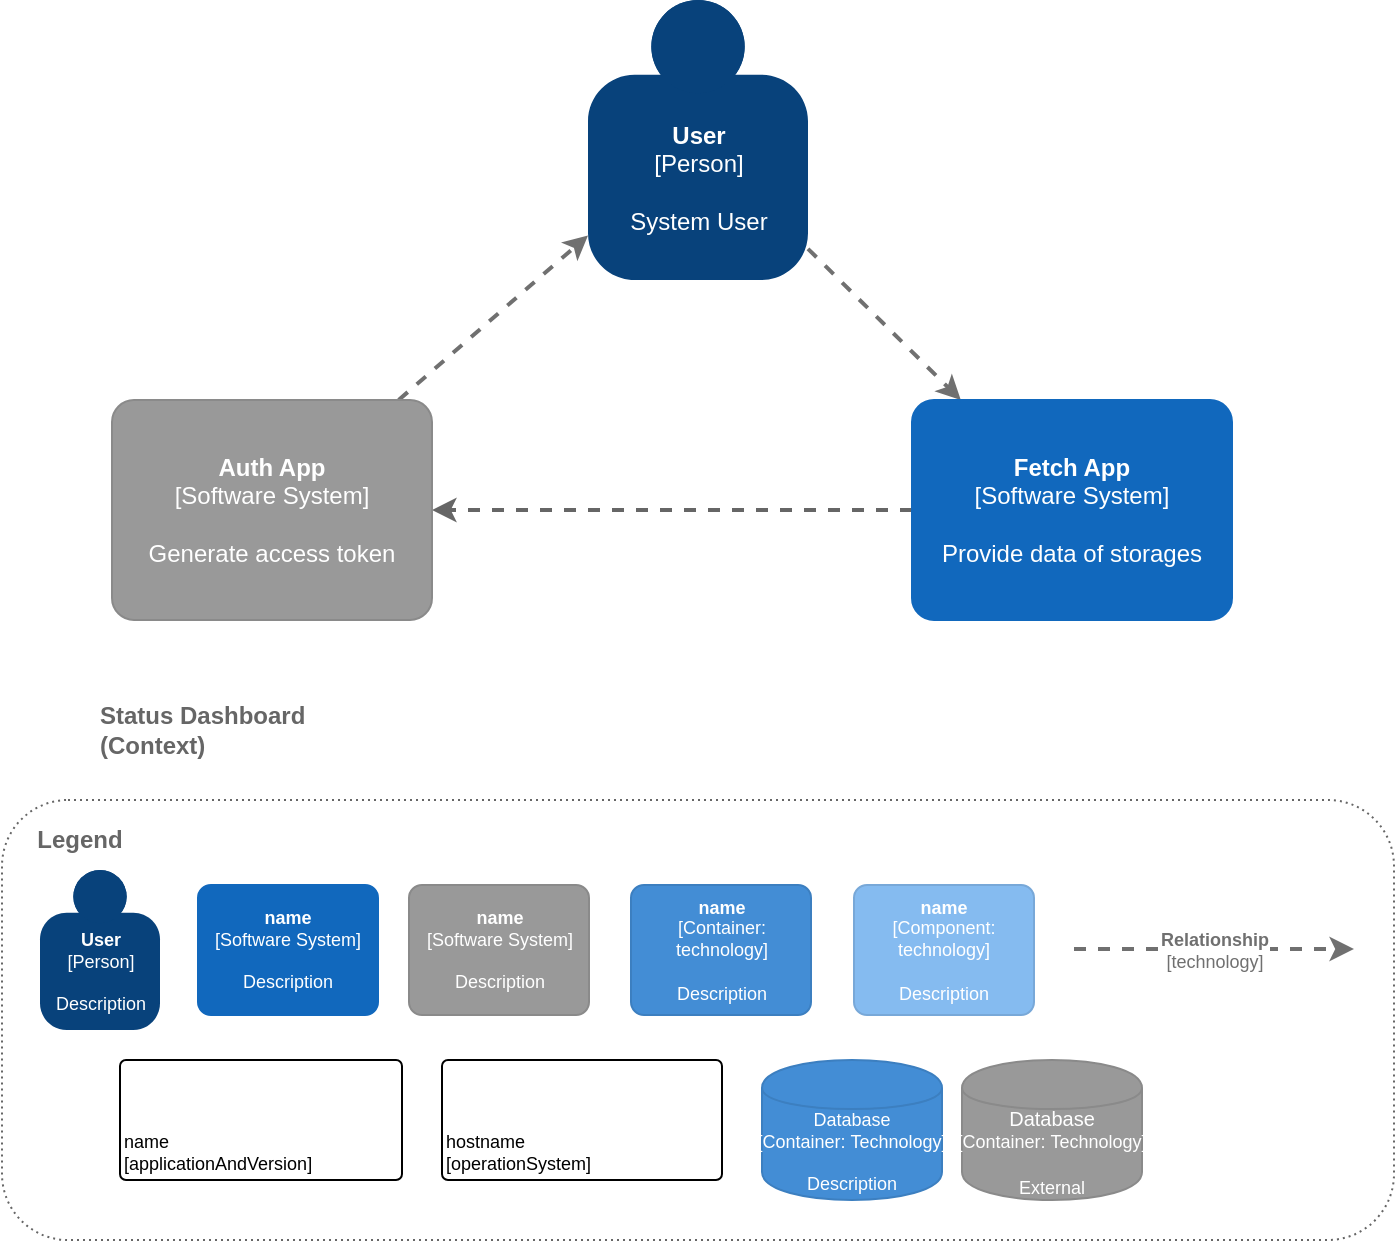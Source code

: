 <mxfile version="20.8.16" type="google" pages="4"><diagram id="zNMGI6wU0Mi8Qe2H5Q59" name="C4 Context"><mxGraphModel dx="1430" dy="781" grid="1" gridSize="10" guides="1" tooltips="1" connect="1" arrows="1" fold="1" page="1" pageScale="1" pageWidth="827" pageHeight="1169" math="0" shadow="0"><root><mxCell id="0"/><mxCell id="1" parent="0"/><mxCell id="jk53wvajYcKSA50TNXrv-9" style="edgeStyle=orthogonalEdgeStyle;rounded=0;orthogonalLoop=1;jettySize=auto;html=1;dashed=1;strokeWidth=2;fillColor=#f5f5f5;strokeColor=#666666;" parent="1" target="lnmgxQ-TkLNhtuKLghFE-11" edge="1" source="lnmgxQ-TkLNhtuKLghFE-13"><mxGeometry relative="1" as="geometry"><mxPoint x="338" y="295" as="sourcePoint"/><mxPoint x="273" y="295" as="targetPoint"/></mxGeometry></mxCell><mxCell id="lnmgxQ-TkLNhtuKLghFE-10" style="edgeStyle=none;rounded=0;orthogonalLoop=1;jettySize=auto;html=1;dashed=1;strokeColor=#707070;strokeWidth=2;fontColor=#707070;" parent="1" source="lnmgxQ-TkLNhtuKLghFE-11" target="lnmgxQ-TkLNhtuKLghFE-3" edge="1"><mxGeometry relative="1" as="geometry"><mxPoint x="258.703" y="240" as="sourcePoint"/></mxGeometry></mxCell><mxCell id="GE-451ExGiaeum3p-hQv-1" value="&lt;b&gt;Status Dashboard&lt;br&gt;(Context)&lt;/b&gt;" style="text;html=1;align=left;verticalAlign=middle;resizable=0;points=[];autosize=1;fontColor=#666666;" parent="1" vertex="1"><mxGeometry x="113" y="390" width="120" height="30" as="geometry"/></mxCell><mxCell id="lnmgxQ-TkLNhtuKLghFE-9" style="edgeStyle=none;rounded=0;orthogonalLoop=1;jettySize=auto;html=1;dashed=1;strokeColor=#707070;strokeWidth=2;fontColor=#707070;" parent="1" source="lnmgxQ-TkLNhtuKLghFE-3" target="lnmgxQ-TkLNhtuKLghFE-13" edge="1"><mxGeometry relative="1" as="geometry"><mxPoint x="416.811" y="240" as="targetPoint"/></mxGeometry></mxCell><object placeholders="1" c4Name="User" c4Type="Person" c4Description="System User" label="&lt;b&gt;%c4Name%&lt;/b&gt;&lt;div&gt;[%c4Type%]&lt;/div&gt;&lt;br&gt;&lt;div&gt;%c4Description%&lt;/div&gt;" id="lnmgxQ-TkLNhtuKLghFE-3"><mxCell style="html=1;dashed=0;whitespace=wrap;fillColor=#08427b;strokeColor=none;fontColor=#ffffff;shape=mxgraph.c4.person;align=center;metaEdit=1;points=[[0.5,0,0],[1,0.5,0],[1,0.75,0],[0.75,1,0],[0.5,1,0],[0.25,1,0],[0,0.75,0],[0,0.5,0]];metaData={&quot;c4Type&quot;:{&quot;editable&quot;:false}};" parent="1" vertex="1"><mxGeometry x="359" y="40" width="110.0" height="140" as="geometry"/></mxCell></object><object placeholders="1" c4Name="Auth App" c4Type="Software System" c4Description="Generate access token" label="&lt;b&gt;%c4Name%&lt;/b&gt;&lt;div&gt;[%c4Type%]&lt;/div&gt;&lt;br&gt;&lt;div&gt;%c4Description%&lt;/div&gt;" id="lnmgxQ-TkLNhtuKLghFE-11"><mxCell style="rounded=1;whiteSpace=wrap;html=1;labelBackgroundColor=none;fillColor=#999999;fontColor=#ffffff;align=center;arcSize=10;strokeColor=#8A8A8A;metaEdit=1;metaData={&quot;c4Type&quot;:{&quot;editable&quot;:false}};points=[[0.25,0,0],[0.5,0,0],[0.75,0,0],[1,0.25,0],[1,0.5,0],[1,0.75,0],[0.75,1,0],[0.5,1,0],[0.25,1,0],[0,0.75,0],[0,0.5,0],[0,0.25,0]];" parent="1" vertex="1"><mxGeometry x="121" y="240" width="160" height="110.0" as="geometry"/></mxCell></object><object placeholders="1" c4Name="Fetch App" c4Type="Software System" c4Description="Provide data of storages" label="&lt;b&gt;%c4Name%&lt;/b&gt;&lt;div&gt;[%c4Type%]&lt;/div&gt;&lt;br&gt;&lt;div&gt;%c4Description%&lt;/div&gt;" link="data:page/id,7UhaJ9ljh7ebol46HkWr" id="lnmgxQ-TkLNhtuKLghFE-13"><mxCell style="rounded=1;whiteSpace=wrap;html=1;labelBackgroundColor=none;fillColor=#1168BD;fontColor=#ffffff;align=center;arcSize=10;strokeColor=#1168BD;metaEdit=1;metaData={&quot;c4Type&quot;:{&quot;editable&quot;:false}};points=[[0.25,0,0],[0.5,0,0],[0.75,0,0],[1,0.25,0],[1,0.5,0],[1,0.75,0],[0.75,1,0],[0.5,1,0],[0.25,1,0],[0,0.75,0],[0,0.5,0],[0,0.25,0]];" parent="1" vertex="1"><mxGeometry x="521" y="240" width="160" height="110.0" as="geometry"/></mxCell></object><mxCell id="GGAcaCNyiWMHBxoHMokF-1" value="" style="group" parent="1" vertex="1" connectable="0"><mxGeometry x="66" y="440" width="696" height="220" as="geometry"/></mxCell><mxCell id="GGAcaCNyiWMHBxoHMokF-2" value="" style="rounded=1;whiteSpace=wrap;html=1;fillColor=none;strokeColor=#666666;dashed=1;dashPattern=1 2;fontColor=#666666;" parent="GGAcaCNyiWMHBxoHMokF-1" vertex="1"><mxGeometry width="696" height="220" as="geometry"/></mxCell><mxCell id="GGAcaCNyiWMHBxoHMokF-3" value="Legend" style="text;html=1;strokeColor=none;fillColor=none;align=center;verticalAlign=middle;whiteSpace=wrap;rounded=0;fontStyle=1;fontColor=#666666;" parent="GGAcaCNyiWMHBxoHMokF-1" vertex="1"><mxGeometry x="19" y="10" width="40" height="20" as="geometry"/></mxCell><object placeholders="1" c4Name="User" c4Type="Person" c4Description="Description" label="&lt;b style=&quot;font-size: 9px;&quot;&gt;%c4Name%&lt;/b&gt;&lt;div style=&quot;font-size: 9px;&quot;&gt;[%c4Type%]&lt;/div&gt;&lt;br style=&quot;font-size: 9px;&quot;&gt;&lt;div style=&quot;font-size: 9px;&quot;&gt;%c4Description%&lt;/div&gt;" id="GGAcaCNyiWMHBxoHMokF-4"><mxCell style="html=1;dashed=0;whitespace=wrap;fillColor=#08427b;strokeColor=none;fontColor=#ffffff;shape=mxgraph.c4.person;align=center;metaEdit=1;points=[[0.5,0,0],[1,0.5,0],[1,0.75,0],[0.75,1,0],[0.5,1,0],[0.25,1,0],[0,0.75,0],[0,0.5,0]];metaData={&quot;c4Type&quot;:{&quot;editable&quot;:false}};fontSize=9;" parent="GGAcaCNyiWMHBxoHMokF-1" vertex="1"><mxGeometry x="19" y="35" width="60" height="80" as="geometry"/></mxCell></object><object placeholders="1" c4Name="name" c4Type="Software System" c4Description="Description" label="&lt;b style=&quot;font-size: 9px;&quot;&gt;%c4Name%&lt;/b&gt;&lt;div style=&quot;font-size: 9px;&quot;&gt;[%c4Type%]&lt;/div&gt;&lt;br style=&quot;font-size: 9px;&quot;&gt;&lt;div style=&quot;font-size: 9px;&quot;&gt;%c4Description%&lt;/div&gt;" id="GGAcaCNyiWMHBxoHMokF-5"><mxCell style="rounded=1;whiteSpace=wrap;html=1;labelBackgroundColor=none;fillColor=#1168BD;fontColor=#ffffff;align=center;arcSize=10;strokeColor=#1168BD;metaEdit=1;metaData={&quot;c4Type&quot;:{&quot;editable&quot;:false}};points=[[0.25,0,0],[0.5,0,0],[0.75,0,0],[1,0.25,0],[1,0.5,0],[1,0.75,0],[0.75,1,0],[0.5,1,0],[0.25,1,0],[0,0.75,0],[0,0.5,0],[0,0.25,0]];fontSize=9;" parent="GGAcaCNyiWMHBxoHMokF-1" vertex="1"><mxGeometry x="98" y="42.5" width="90" height="65" as="geometry"/></mxCell></object><object placeholders="1" c4Name="name" c4Type="Software System" c4Description="Description" label="&lt;b style=&quot;font-size: 9px;&quot;&gt;%c4Name%&lt;/b&gt;&lt;div style=&quot;font-size: 9px;&quot;&gt;[%c4Type%]&lt;/div&gt;&lt;br style=&quot;font-size: 9px;&quot;&gt;&lt;div style=&quot;font-size: 9px;&quot;&gt;%c4Description%&lt;/div&gt;" id="GGAcaCNyiWMHBxoHMokF-6"><mxCell style="rounded=1;whiteSpace=wrap;html=1;labelBackgroundColor=none;fillColor=#999999;fontColor=#ffffff;align=center;arcSize=10;strokeColor=#8A8A8A;metaEdit=1;metaData={&quot;c4Type&quot;:{&quot;editable&quot;:false}};points=[[0.25,0,0],[0.5,0,0],[0.75,0,0],[1,0.25,0],[1,0.5,0],[1,0.75,0],[0.75,1,0],[0.5,1,0],[0.25,1,0],[0,0.75,0],[0,0.5,0],[0,0.25,0]];fontSize=9;" parent="GGAcaCNyiWMHBxoHMokF-1" vertex="1"><mxGeometry x="203.5" y="42.5" width="90" height="65" as="geometry"/></mxCell></object><object placeholders="1" c4Name="name" c4Type="Component" c4Technology="technology" c4Description="Description" label="&lt;b style=&quot;font-size: 9px;&quot;&gt;%c4Name%&lt;/b&gt;&lt;div style=&quot;font-size: 9px;&quot;&gt;[%c4Type%: %c4Technology%]&lt;/div&gt;&lt;br style=&quot;font-size: 9px;&quot;&gt;&lt;div style=&quot;font-size: 9px;&quot;&gt;%c4Description%&lt;/div&gt;" id="GGAcaCNyiWMHBxoHMokF-7"><mxCell style="rounded=1;whiteSpace=wrap;html=1;labelBackgroundColor=none;fillColor=#85BBF0;fontColor=#ffffff;align=center;arcSize=10;strokeColor=#78A8D8;metaEdit=1;metaData={&quot;c4Type&quot;:{&quot;editable&quot;:false}};points=[[0.25,0,0],[0.5,0,0],[0.75,0,0],[1,0.25,0],[1,0.5,0],[1,0.75,0],[0.75,1,0],[0.5,1,0],[0.25,1,0],[0,0.75,0],[0,0.5,0],[0,0.25,0]];fontSize=9;" parent="GGAcaCNyiWMHBxoHMokF-1" vertex="1"><mxGeometry x="426" y="42.5" width="90" height="65" as="geometry"/></mxCell></object><object placeholders="1" c4Name="name" c4Type="Container" c4Technology="technology" c4Description="Description" label="&lt;b style=&quot;font-size: 9px;&quot;&gt;%c4Name%&lt;/b&gt;&lt;div style=&quot;font-size: 9px;&quot;&gt;[%c4Type%: %c4Technology%]&lt;/div&gt;&lt;br style=&quot;font-size: 9px;&quot;&gt;&lt;div style=&quot;font-size: 9px;&quot;&gt;%c4Description%&lt;/div&gt;" id="GGAcaCNyiWMHBxoHMokF-8"><mxCell style="rounded=1;whiteSpace=wrap;html=1;labelBackgroundColor=none;fillColor=#438DD5;fontColor=#ffffff;align=center;arcSize=10;strokeColor=#3C7FC0;metaEdit=1;metaData={&quot;c4Type&quot;:{&quot;editable&quot;:false}};points=[[0.25,0,0],[0.5,0,0],[0.75,0,0],[1,0.25,0],[1,0.5,0],[1,0.75,0],[0.75,1,0],[0.5,1,0],[0.25,1,0],[0,0.75,0],[0,0.5,0],[0,0.25,0]];fontSize=9;" parent="GGAcaCNyiWMHBxoHMokF-1" vertex="1"><mxGeometry x="314.5" y="42.5" width="90" height="65" as="geometry"/></mxCell></object><object placeholders="1" c4Name="name" c4Type="ExecutionEnvironment" c4Application="applicationAndVersion" label="&lt;div style=&quot;text-align: left; font-size: 9px;&quot;&gt;%c4Name%&lt;/div&gt;&lt;div style=&quot;text-align: left; font-size: 9px;&quot;&gt;[%c4Application%]&lt;/div&gt;" id="GGAcaCNyiWMHBxoHMokF-9"><mxCell style="rounded=1;whiteSpace=wrap;html=1;labelBackgroundColor=none;fillColor=#ffffff;fontColor=#000000;align=left;arcSize=5;strokeColor=#000000;verticalAlign=bottom;metaEdit=1;metaData={&quot;c4Type&quot;:{&quot;editable&quot;:false}};points=[[0.25,0,0],[0.5,0,0],[0.75,0,0],[1,0.25,0],[1,0.5,0],[1,0.75,0],[0.75,1,0],[0.5,1,0],[0.25,1,0],[0,0.75,0],[0,0.5,0],[0,0.25,0]];fontSize=9;" parent="GGAcaCNyiWMHBxoHMokF-1" vertex="1"><mxGeometry x="59" y="130" width="141" height="60" as="geometry"/></mxCell></object><object placeholders="1" c4Name="hostname" c4Type="DeploymentNode" c4OperationSystem="operationSystem" c4ScalingFactor="" label="&lt;div style=&quot;text-align: left; font-size: 9px;&quot;&gt;%c4Name%&lt;/div&gt;&lt;div style=&quot;text-align: left; font-size: 9px;&quot;&gt;[%c4OperationSystem%]&lt;/div&gt;&lt;div style=&quot;text-align: right; font-size: 9px;&quot;&gt;%c4ScalingFactor%&lt;/div&gt;" id="GGAcaCNyiWMHBxoHMokF-10"><mxCell style="rounded=1;whiteSpace=wrap;html=1;labelBackgroundColor=none;fillColor=#ffffff;fontColor=#000000;align=left;arcSize=5;strokeColor=#000000;verticalAlign=bottom;metaEdit=1;metaData={&quot;c4Type&quot;:{&quot;editable&quot;:false}};points=[[0.25,0,0],[0.5,0,0],[0.75,0,0],[1,0.25,0],[1,0.5,0],[1,0.75,0],[0.75,1,0],[0.5,1,0],[0.25,1,0],[0,0.75,0],[0,0.5,0],[0,0.25,0]];fontSize=9;" parent="GGAcaCNyiWMHBxoHMokF-1" vertex="1"><mxGeometry x="220" y="130" width="140" height="60" as="geometry"/></mxCell></object><object placeholders="1" c4Type="Database" c4Technology="Technology" c4Description="Description" label="%c4Type%&lt;div style=&quot;font-size: 9px;&quot;&gt;[Container:&amp;nbsp;%c4Technology%]&lt;/div&gt;&lt;br style=&quot;font-size: 9px;&quot;&gt;&lt;div style=&quot;font-size: 9px;&quot;&gt;%c4Description%&lt;/div&gt;" id="GGAcaCNyiWMHBxoHMokF-11"><mxCell style="shape=cylinder;whiteSpace=wrap;html=1;boundedLbl=1;rounded=0;labelBackgroundColor=none;fillColor=#438DD5;fontSize=9;fontColor=#ffffff;align=center;strokeColor=#3C7FC0;metaEdit=1;points=[[0.5,0,0],[1,0.25,0],[1,0.5,0],[1,0.75,0],[0.5,1,0],[0,0.75,0],[0,0.5,0],[0,0.25,0]];metaData={&quot;c4Type&quot;:{&quot;editable&quot;:false}};" parent="GGAcaCNyiWMHBxoHMokF-1" vertex="1"><mxGeometry x="380" y="130" width="90" height="70" as="geometry"/></mxCell></object><object placeholders="1" c4Type="Database" c4Technology="Technology" c4Description="External" label="%c4Type%&lt;div style=&quot;font-size: 9px;&quot;&gt;[Container:&amp;nbsp;%c4Technology%]&lt;/div&gt;&lt;br style=&quot;font-size: 9px;&quot;&gt;&lt;div style=&quot;font-size: 9px;&quot;&gt;%c4Description%&lt;/div&gt;" id="GGAcaCNyiWMHBxoHMokF-12"><mxCell style="shape=cylinder;whiteSpace=wrap;html=1;boundedLbl=1;rounded=1;labelBackgroundColor=none;fillColor=#999999;fontSize=10;fontColor=#ffffff;align=center;strokeColor=#8A8A8A;metaEdit=1;points=[[0.5,0,0],[1,0.25,0],[1,0.5,0],[1,0.75,0],[0.5,1,0],[0,0.75,0],[0,0.5,0],[0,0.25,0]];metaData={&quot;c4Type&quot;:{&quot;editable&quot;:false}};arcSize=10;" parent="GGAcaCNyiWMHBxoHMokF-1" vertex="1"><mxGeometry x="480" y="130" width="90" height="70" as="geometry"/></mxCell></object><object placeholders="1" c4Type="Relationship" c4Technology="technology" c4Description="Relationship" label="&lt;div style=&quot;text-align: left; font-size: 9px;&quot;&gt;&lt;div style=&quot;text-align: center; font-size: 9px;&quot;&gt;&lt;b style=&quot;font-size: 9px;&quot;&gt;%c4Description%&lt;/b&gt;&lt;/div&gt;&lt;div style=&quot;text-align: center; font-size: 9px;&quot;&gt;[%c4Technology%]&lt;/div&gt;&lt;/div&gt;" id="GGAcaCNyiWMHBxoHMokF-13"><mxCell style="edgeStyle=none;rounded=0;html=1;jettySize=auto;orthogonalLoop=1;strokeColor=#707070;strokeWidth=2;fontColor=#707070;jumpStyle=none;dashed=1;metaEdit=1;metaData={&quot;c4Type&quot;:{&quot;editable&quot;:false}};fontSize=9;" parent="GGAcaCNyiWMHBxoHMokF-1" edge="1"><mxGeometry width="160" relative="1" as="geometry"><mxPoint x="536" y="74.5" as="sourcePoint"/><mxPoint x="676" y="74.5" as="targetPoint"/></mxGeometry></mxCell></object></root></mxGraphModel></diagram><diagram id="7UhaJ9ljh7ebol46HkWr" name="C4 Container"><mxGraphModel dx="2183" dy="1192" grid="1" gridSize="10" guides="1" tooltips="1" connect="1" arrows="1" fold="1" page="1" pageScale="1" pageWidth="827" pageHeight="1169" math="0" shadow="0"><root><mxCell id="6M9tTkYtrs8H_QPtwX7E-0"/><mxCell id="6M9tTkYtrs8H_QPtwX7E-1" parent="6M9tTkYtrs8H_QPtwX7E-0"/><object placeholders="1" c4Name="eFishery-authapp" c4Type="ExecutionEnvironment" c4Application="Container" label="&lt;div style=&quot;text-align: left&quot;&gt;%c4Name%&lt;/div&gt;&lt;div style=&quot;text-align: left&quot;&gt;[%c4Application%]&lt;/div&gt;" id="MnzQb4SuoX3mAjXK6r6t-0"><mxCell style="rounded=1;whiteSpace=wrap;html=1;labelBackgroundColor=none;fillColor=#ffffff;fontColor=#000000;align=left;arcSize=5;strokeColor=#000000;verticalAlign=bottom;metaEdit=1;metaData={&quot;c4Type&quot;:{&quot;editable&quot;:false}};points=[[0.25,0,0],[0.5,0,0],[0.75,0,0],[1,0.25,0],[1,0.5,0],[1,0.75,0],[0.75,1,0],[0.5,1,0],[0.25,1,0],[0,0.75,0],[0,0.5,0],[0,0.25,0]];" vertex="1" parent="6M9tTkYtrs8H_QPtwX7E-1"><mxGeometry x="10" y="410" width="280" height="320" as="geometry"/></mxCell></object><object placeholders="1" c4Name="eFishery-fetchapp" c4Type="ExecutionEnvironment" c4Application="Container" label="&lt;div style=&quot;text-align: left&quot;&gt;%c4Name%&lt;/div&gt;&lt;div style=&quot;text-align: left&quot;&gt;[%c4Application%]&lt;/div&gt;" id="MnzQb4SuoX3mAjXK6r6t-4"><mxCell style="rounded=1;whiteSpace=wrap;html=1;labelBackgroundColor=none;fillColor=#ffffff;fontColor=#000000;align=left;arcSize=5;strokeColor=#000000;verticalAlign=bottom;metaEdit=1;metaData={&quot;c4Type&quot;:{&quot;editable&quot;:false}};points=[[0.25,0,0],[0.5,0,0],[0.75,0,0],[1,0.25,0],[1,0.5,0],[1,0.75,0],[0.75,1,0],[0.5,1,0],[0.25,1,0],[0,0.75,0],[0,0.5,0],[0,0.25,0]];" vertex="1" parent="6M9tTkYtrs8H_QPtwX7E-1"><mxGeometry x="307" y="410" width="280" height="370" as="geometry"/></mxCell></object><mxCell id="MnzQb4SuoX3mAjXK6r6t-9" value="&lt;b&gt;Request Data&lt;/b&gt;&lt;br&gt;[Webclient]" style="rounded=0;orthogonalLoop=1;jettySize=auto;html=1;dashed=1;strokeColor=#707070;strokeWidth=2;" edge="1" parent="6M9tTkYtrs8H_QPtwX7E-1" source="MnzQb4SuoX3mAjXK6r6t-5" target="MnzQb4SuoX3mAjXK6r6t-7"><mxGeometry relative="1" as="geometry"/></mxCell><mxCell id="MnzQb4SuoX3mAjXK6r6t-10" value="&lt;b style=&quot;border-color: var(--border-color); color: rgb(0, 0, 0); font-family: Helvetica; font-size: 11px; font-style: normal; font-variant-ligatures: normal; font-variant-caps: normal; letter-spacing: normal; orphans: 2; text-align: center; text-indent: 0px; text-transform: none; widows: 2; word-spacing: 0px; -webkit-text-stroke-width: 0px; text-decoration-thickness: initial; text-decoration-style: initial; text-decoration-color: initial;&quot;&gt;Request Data&lt;/b&gt;&lt;br style=&quot;border-color: var(--border-color); color: rgb(0, 0, 0); font-family: Helvetica; font-size: 11px; font-style: normal; font-variant-ligatures: normal; font-variant-caps: normal; font-weight: 400; letter-spacing: normal; orphans: 2; text-align: center; text-indent: 0px; text-transform: none; widows: 2; word-spacing: 0px; -webkit-text-stroke-width: 0px; text-decoration-thickness: initial; text-decoration-style: initial; text-decoration-color: initial;&quot;&gt;&lt;span style=&quot;color: rgb(0, 0, 0); font-family: Helvetica; font-size: 11px; font-style: normal; font-variant-ligatures: normal; font-variant-caps: normal; font-weight: 400; letter-spacing: normal; orphans: 2; text-align: center; text-indent: 0px; text-transform: none; widows: 2; word-spacing: 0px; -webkit-text-stroke-width: 0px; background-color: rgb(255, 255, 255); text-decoration-thickness: initial; text-decoration-style: initial; text-decoration-color: initial; float: none; display: inline !important;&quot;&gt;[Webclient]&lt;/span&gt;" style="edgeStyle=none;rounded=0;orthogonalLoop=1;jettySize=auto;html=1;entryX=0;entryY=0.5;entryDx=0;entryDy=0;entryPerimeter=0;dashed=1;strokeColor=#707070;strokeWidth=2;" edge="1" parent="6M9tTkYtrs8H_QPtwX7E-1" source="MnzQb4SuoX3mAjXK6r6t-5" target="MnzQb4SuoX3mAjXK6r6t-8"><mxGeometry relative="1" as="geometry"/></mxCell><mxCell id="MnzQb4SuoX3mAjXK6r6t-14" style="edgeStyle=orthogonalEdgeStyle;rounded=0;orthogonalLoop=1;jettySize=auto;html=1;dashed=1;strokeColor=#707070;strokeWidth=2;fontSize=10;" edge="1" parent="6M9tTkYtrs8H_QPtwX7E-1" source="MnzQb4SuoX3mAjXK6r6t-5" target="MnzQb4SuoX3mAjXK6r6t-13"><mxGeometry relative="1" as="geometry"/></mxCell><object placeholders="1" c4Name="Fetch App" c4Type="Container" c4Technology="Kotlin / Spring Boot" c4Description="RESTFul API" label="&lt;b&gt;%c4Name%&lt;/b&gt;&lt;div&gt;[%c4Type%: %c4Technology%]&lt;/div&gt;&lt;br&gt;&lt;div&gt;%c4Description%&lt;/div&gt;" id="MnzQb4SuoX3mAjXK6r6t-5"><mxCell style="rounded=1;whiteSpace=wrap;html=1;labelBackgroundColor=none;fillColor=#438DD5;fontColor=#ffffff;align=center;arcSize=10;strokeColor=#3C7FC0;metaEdit=1;metaData={&quot;c4Type&quot;:{&quot;editable&quot;:false}};points=[[0.25,0,0],[0.5,0,0],[0.75,0,0],[1,0.25,0],[1,0.5,0],[1,0.75,0],[0.75,1,0],[0.5,1,0],[0.25,1,0],[0,0.75,0],[0,0.5,0],[0,0.25,0]];" vertex="1" parent="6M9tTkYtrs8H_QPtwX7E-1"><mxGeometry x="376" y="431" width="160" height="110.0" as="geometry"/></mxCell></object><mxCell id="MnzQb4SuoX3mAjXK6r6t-15" style="edgeStyle=orthogonalEdgeStyle;rounded=0;orthogonalLoop=1;jettySize=auto;html=1;dashed=1;strokeColor=#707070;strokeWidth=2;fontSize=10;" edge="1" parent="6M9tTkYtrs8H_QPtwX7E-1" source="MnzQb4SuoX3mAjXK6r6t-6" target="MnzQb4SuoX3mAjXK6r6t-11"><mxGeometry relative="1" as="geometry"/></mxCell><object placeholders="1" c4Name="Auth App API" c4Type="Container" c4Technology="Python / Flask" c4Description="RESTFul API" label="&lt;b&gt;%c4Name%&lt;/b&gt;&lt;div&gt;[%c4Type%: %c4Technology%]&lt;/div&gt;&lt;br&gt;&lt;div&gt;%c4Description%&lt;/div&gt;" id="MnzQb4SuoX3mAjXK6r6t-6"><mxCell style="rounded=1;whiteSpace=wrap;html=1;labelBackgroundColor=none;fillColor=#438DD5;fontColor=#ffffff;align=center;arcSize=10;strokeColor=#3C7FC0;metaEdit=1;metaData={&quot;c4Type&quot;:{&quot;editable&quot;:false}};points=[[0.25,0,0],[0.5,0,0],[0.75,0,0],[1,0.25,0],[1,0.5,0],[1,0.75,0],[0.75,1,0],[0.5,1,0],[0.25,1,0],[0,0.75,0],[0,0.5,0],[0,0.25,0]];" vertex="1" parent="6M9tTkYtrs8H_QPtwX7E-1"><mxGeometry x="84" y="441" width="160" height="110.0" as="geometry"/></mxCell></object><object placeholders="1" c4Name="eFishary storages web API" c4Type="Software System" c4Description="API that provides storages data" label="&lt;b&gt;%c4Name%&lt;/b&gt;&lt;div&gt;[%c4Type%]&lt;/div&gt;&lt;br&gt;&lt;div&gt;%c4Description%&lt;/div&gt;" id="MnzQb4SuoX3mAjXK6r6t-7"><mxCell style="rounded=1;whiteSpace=wrap;html=1;labelBackgroundColor=none;fillColor=#999999;fontColor=#ffffff;align=center;arcSize=10;strokeColor=#8A8A8A;metaEdit=1;metaData={&quot;c4Type&quot;:{&quot;editable&quot;:false}};points=[[0.25,0,0],[0.5,0,0],[0.75,0,0],[1,0.25,0],[1,0.5,0],[1,0.75,0],[0.75,1,0],[0.5,1,0],[0.25,1,0],[0,0.75,0],[0,0.5,0],[0,0.25,0]];" vertex="1" parent="6M9tTkYtrs8H_QPtwX7E-1"><mxGeometry x="659" y="430" width="160" height="110.0" as="geometry"/></mxCell></object><object placeholders="1" c4Name="Freecurrency.com API" c4Type="Software System" c4Description="Provides recent IDR to USD convertion" label="&lt;b&gt;%c4Name%&lt;/b&gt;&lt;div&gt;[%c4Type%]&lt;/div&gt;&lt;br&gt;&lt;div&gt;%c4Description%&lt;/div&gt;" id="MnzQb4SuoX3mAjXK6r6t-8"><mxCell style="rounded=1;whiteSpace=wrap;html=1;labelBackgroundColor=none;fillColor=#999999;fontColor=#ffffff;align=center;arcSize=10;strokeColor=#8A8A8A;metaEdit=1;metaData={&quot;c4Type&quot;:{&quot;editable&quot;:false}};points=[[0.25,0,0],[0.5,0,0],[0.75,0,0],[1,0.25,0],[1,0.5,0],[1,0.75,0],[0.75,1,0],[0.5,1,0],[0.25,1,0],[0,0.75,0],[0,0.5,0],[0,0.25,0]];" vertex="1" parent="6M9tTkYtrs8H_QPtwX7E-1"><mxGeometry x="659" y="600" width="160" height="110.0" as="geometry"/></mxCell></object><object placeholders="1" c4Type="Database" c4Technology="SQLite" c4Description="User Database" label="%c4Type%&lt;div style=&quot;font-size: 12px;&quot;&gt;[Container:&amp;nbsp;%c4Technology%]&lt;/div&gt;&lt;br style=&quot;font-size: 12px;&quot;&gt;&lt;div style=&quot;font-size: 12px;&quot;&gt;%c4Description%&lt;/div&gt;" id="MnzQb4SuoX3mAjXK6r6t-11"><mxCell style="shape=cylinder;whiteSpace=wrap;html=1;boundedLbl=1;rounded=0;labelBackgroundColor=none;fillColor=#438DD5;fontSize=12;fontColor=#ffffff;align=center;strokeColor=#3C7FC0;metaEdit=1;points=[[0.5,0,0],[1,0.25,0],[1,0.5,0],[1,0.75,0],[0.5,1,0],[0,0.75,0],[0,0.5,0],[0,0.25,0]];metaData={&quot;c4Type&quot;:{&quot;editable&quot;:false}};" vertex="1" parent="6M9tTkYtrs8H_QPtwX7E-1"><mxGeometry x="105" y="600" width="118" height="113" as="geometry"/></mxCell></object><object placeholders="1" c4Type="Database" c4Technology="Internal cache" c4Description="Storage API and Freecurency.API data cache" label="%c4Type%&lt;div style=&quot;font-size: 10px;&quot;&gt;[Container:&amp;nbsp;%c4Technology%]&lt;/div&gt;&lt;br style=&quot;font-size: 10px;&quot;&gt;&lt;div style=&quot;font-size: 10px;&quot;&gt;%c4Description%&lt;/div&gt;" id="MnzQb4SuoX3mAjXK6r6t-13"><mxCell style="shape=cylinder;whiteSpace=wrap;html=1;boundedLbl=1;rounded=0;labelBackgroundColor=none;fillColor=#438DD5;fontSize=10;fontColor=#ffffff;align=center;strokeColor=#3C7FC0;metaEdit=1;points=[[0.5,0,0],[1,0.25,0],[1,0.5,0],[1,0.75,0],[0.5,1,0],[0,0.75,0],[0,0.5,0],[0,0.25,0]];metaData={&quot;c4Type&quot;:{&quot;editable&quot;:false}};" vertex="1" parent="6M9tTkYtrs8H_QPtwX7E-1"><mxGeometry x="371" y="611" width="170" height="130" as="geometry"/></mxCell></object><mxCell id="MnzQb4SuoX3mAjXK6r6t-17" value="&lt;b&gt;Request JWT token&lt;/b&gt;&lt;br&gt;[REST API]" style="edgeStyle=orthogonalEdgeStyle;rounded=0;orthogonalLoop=1;jettySize=auto;html=1;dashed=1;strokeColor=#707070;strokeWidth=2;fontSize=10;" edge="1" parent="6M9tTkYtrs8H_QPtwX7E-1" source="MnzQb4SuoX3mAjXK6r6t-16" target="MnzQb4SuoX3mAjXK6r6t-6"><mxGeometry x="0.191" relative="1" as="geometry"><mxPoint as="offset"/></mxGeometry></mxCell><mxCell id="MnzQb4SuoX3mAjXK6r6t-18" value="&lt;b&gt;Request Data with JWT Token Header&lt;br&gt;&lt;/b&gt;[REST API]" style="edgeStyle=orthogonalEdgeStyle;rounded=0;orthogonalLoop=1;jettySize=auto;html=1;dashed=1;strokeColor=#707070;strokeWidth=2;fontSize=10;" edge="1" parent="6M9tTkYtrs8H_QPtwX7E-1" source="MnzQb4SuoX3mAjXK6r6t-16" target="MnzQb4SuoX3mAjXK6r6t-5"><mxGeometry x="0.288" relative="1" as="geometry"><mxPoint as="offset"/></mxGeometry></mxCell><object placeholders="1" c4Name="User" c4Type="Person" c4Description="System User" label="&lt;b&gt;%c4Name%&lt;/b&gt;&lt;div&gt;[%c4Type%]&lt;/div&gt;&lt;br&gt;&lt;div&gt;%c4Description%&lt;/div&gt;" id="MnzQb4SuoX3mAjXK6r6t-16"><mxCell style="html=1;dashed=0;whitespace=wrap;fillColor=#08427b;strokeColor=none;fontColor=#ffffff;shape=mxgraph.c4.person;align=center;metaEdit=1;points=[[0.5,0,0],[1,0.5,0],[1,0.75,0],[0.75,1,0],[0.5,1,0],[0.25,1,0],[0,0.75,0],[0,0.5,0]];metaData={&quot;c4Type&quot;:{&quot;editable&quot;:false}};" vertex="1" parent="6M9tTkYtrs8H_QPtwX7E-1"><mxGeometry x="258" y="160" width="110.0" height="140" as="geometry"/></mxCell></object></root></mxGraphModel></diagram><diagram id="2XVK7RYDKxdhMDquu4st" name="C4 Component"><mxGraphModel grid="1" page="1" gridSize="10" guides="1" tooltips="1" connect="1" arrows="1" fold="1" pageScale="1" pageWidth="827" pageHeight="1169" math="0" shadow="0"><root><mxCell id="AVTp8zRlv71y_wTY7c-L-0"/><mxCell id="AVTp8zRlv71y_wTY7c-L-1" parent="AVTp8zRlv71y_wTY7c-L-0"/><mxCell id="XQKajzqGbqi8qDTCuPCZ-0" value="&lt;div style=&quot;text-align: left&quot;&gt;&lt;b&gt;&lt;font style=&quot;font-size: 16px;&quot;&gt;Auth App&lt;/font&gt;&lt;/b&gt;&lt;/div&gt;" style="rounded=1;whiteSpace=wrap;html=1;labelBackgroundColor=none;fillColor=#ffffff;align=left;arcSize=1;verticalAlign=bottom;points=[[0.25,0,0],[0.5,0,0],[0.75,0,0],[1,0.25,0],[1,0.5,0],[1,0.75,0],[0.75,1,0],[0.5,1,0],[0.25,1,0],[0,0.75,0],[0,0.5,0],[0,0.25,0]];strokeColor=#666666;fontColor=#666666;" vertex="1" parent="AVTp8zRlv71y_wTY7c-L-1"><mxGeometry x="44" y="270" width="740" height="430" as="geometry"/></mxCell><mxCell id="K7tIa92KRFLWrBodfH5e-1" value="&lt;font style=&quot;font-size: 12px;&quot;&gt;&lt;b&gt;Verifies, reads, writes&lt;/b&gt;&lt;br&gt;&lt;/font&gt;" style="rounded=0;orthogonalLoop=1;jettySize=auto;html=1;dashed=1;strokeColor=#707070;strokeWidth=2;fontSize=10;edgeStyle=orthogonalEdgeStyle;" edge="1" parent="AVTp8zRlv71y_wTY7c-L-1" source="XQKajzqGbqi8qDTCuPCZ-1" target="K7tIa92KRFLWrBodfH5e-0"><mxGeometry x="-0.463" relative="1" as="geometry"><Array as="points"><mxPoint x="164" y="580"/></Array><mxPoint as="offset"/></mxGeometry></mxCell><object placeholders="1" c4Name="Register Controller" c4Type="Component" c4Technology="Restful API" c4Description="Register user to the system" label="&lt;b&gt;%c4Name%&lt;/b&gt;&lt;div&gt;[%c4Type%: %c4Technology%]&lt;/div&gt;&lt;br&gt;&lt;div&gt;%c4Description%&lt;/div&gt;" id="XQKajzqGbqi8qDTCuPCZ-1"><mxCell style="rounded=1;whiteSpace=wrap;html=1;labelBackgroundColor=none;fillColor=#85BBF0;fontColor=#ffffff;align=center;arcSize=10;strokeColor=#78A8D8;metaEdit=1;metaData={&quot;c4Type&quot;:{&quot;editable&quot;:false}};points=[[0.25,0,0],[0.5,0,0],[0.75,0,0],[1,0.25,0],[1,0.5,0],[1,0.75,0],[0.75,1,0],[0.5,1,0],[0.25,1,0],[0,0.75,0],[0,0.5,0],[0,0.25,0]];" vertex="1" parent="AVTp8zRlv71y_wTY7c-L-1"><mxGeometry x="83" y="310" width="160" height="110.0" as="geometry"/></mxCell></object><object placeholders="1" c4Type="Database" c4Technology="SQLite" c4Description="User Database" label="%c4Type%&lt;div style=&quot;font-size: 12px;&quot;&gt;[Container:&amp;nbsp;%c4Technology%]&lt;/div&gt;&lt;br style=&quot;font-size: 12px;&quot;&gt;&lt;div style=&quot;font-size: 12px;&quot;&gt;%c4Description%&lt;/div&gt;" id="K7tIa92KRFLWrBodfH5e-0"><mxCell style="shape=cylinder;whiteSpace=wrap;html=1;boundedLbl=1;rounded=0;labelBackgroundColor=none;fillColor=#438DD5;fontSize=12;fontColor=#ffffff;align=center;strokeColor=#3C7FC0;metaEdit=1;points=[[0.5,0,0],[1,0.25,0],[1,0.5,0],[1,0.75,0],[0.5,1,0],[0,0.75,0],[0,0.5,0],[0,0.25,0]];metaData={&quot;c4Type&quot;:{&quot;editable&quot;:false}};" vertex="1" parent="AVTp8zRlv71y_wTY7c-L-1"><mxGeometry x="344.5" y="525" width="139" height="140" as="geometry"/></mxCell></object><mxCell id="K7tIa92KRFLWrBodfH5e-3" value="&lt;br&gt;&lt;b style=&quot;border-color: var(--border-color); color: rgb(0, 0, 0); font-family: Helvetica; font-size: 12px; font-style: normal; font-variant-ligatures: normal; font-variant-caps: normal; letter-spacing: normal; orphans: 2; text-align: center; text-indent: 0px; text-transform: none; widows: 2; word-spacing: 0px; -webkit-text-stroke-width: 0px; background-color: rgb(255, 255, 255); text-decoration-thickness: initial; text-decoration-style: initial; text-decoration-color: initial;&quot;&gt;Verifies, reads&lt;/b&gt;" style="rounded=0;orthogonalLoop=1;jettySize=auto;html=1;dashed=1;strokeColor=#707070;strokeWidth=2;fontSize=12;" edge="1" parent="AVTp8zRlv71y_wTY7c-L-1" source="K7tIa92KRFLWrBodfH5e-2" target="K7tIa92KRFLWrBodfH5e-0"><mxGeometry x="-0.619" relative="1" as="geometry"><mxPoint as="offset"/></mxGeometry></mxCell><object placeholders="1" c4Name="Login Controller" c4Type="Component" c4Technology="Restful API" c4Description="Verify existance of user and generate JWT token" label="&lt;b&gt;%c4Name%&lt;/b&gt;&lt;div&gt;[%c4Type%: %c4Technology%]&lt;/div&gt;&lt;br&gt;&lt;div&gt;%c4Description%&lt;/div&gt;" id="K7tIa92KRFLWrBodfH5e-2"><mxCell style="rounded=1;whiteSpace=wrap;html=1;labelBackgroundColor=none;fillColor=#85BBF0;fontColor=#ffffff;align=center;arcSize=10;strokeColor=#78A8D8;metaEdit=1;metaData={&quot;c4Type&quot;:{&quot;editable&quot;:false}};points=[[0.25,0,0],[0.5,0,0],[0.75,0,0],[1,0.25,0],[1,0.5,0],[1,0.75,0],[0.75,1,0],[0.5,1,0],[0.25,1,0],[0,0.75,0],[0,0.5,0],[0,0.25,0]];" vertex="1" parent="AVTp8zRlv71y_wTY7c-L-1"><mxGeometry x="334" y="310" width="160" height="110.0" as="geometry"/></mxCell></object><mxCell id="VNeCZFAe4yjIERWITWnG-3" style="edgeStyle=orthogonalEdgeStyle;rounded=0;orthogonalLoop=1;jettySize=auto;html=1;dashed=1;strokeColor=#707070;strokeWidth=2;fontSize=12;" edge="1" parent="AVTp8zRlv71y_wTY7c-L-1" source="K7tIa92KRFLWrBodfH5e-4" target="VNeCZFAe4yjIERWITWnG-2"><mxGeometry relative="1" as="geometry"/></mxCell><object placeholders="1" c4Name="Get Information Controller" c4Type="Component" c4Technology="Restful API" c4Description="Decode information from generated JWT Token" label="&lt;b&gt;%c4Name%&lt;/b&gt;&lt;div&gt;[%c4Type%: %c4Technology%]&lt;/div&gt;&lt;br&gt;&lt;div&gt;%c4Description%&lt;/div&gt;" id="K7tIa92KRFLWrBodfH5e-4"><mxCell style="rounded=1;whiteSpace=wrap;html=1;labelBackgroundColor=none;fillColor=#85BBF0;fontColor=#ffffff;align=center;arcSize=10;strokeColor=#78A8D8;metaEdit=1;metaData={&quot;c4Type&quot;:{&quot;editable&quot;:false}};points=[[0.25,0,0],[0.5,0,0],[0.75,0,0],[1,0.25,0],[1,0.5,0],[1,0.75,0],[0.75,1,0],[0.5,1,0],[0.25,1,0],[0,0.75,0],[0,0.5,0],[0,0.25,0]];" vertex="1" parent="AVTp8zRlv71y_wTY7c-L-1"><mxGeometry x="584" y="310" width="160" height="110.0" as="geometry"/></mxCell></object><mxCell id="K7tIa92KRFLWrBodfH5e-7" value="&lt;b&gt;API call&lt;/b&gt;" style="edgeStyle=orthogonalEdgeStyle;rounded=0;orthogonalLoop=1;jettySize=auto;html=1;dashed=1;strokeColor=#707070;strokeWidth=2;fontSize=12;entryX=0.5;entryY=0;entryDx=0;entryDy=0;entryPerimeter=0;" edge="1" parent="AVTp8zRlv71y_wTY7c-L-1" source="K7tIa92KRFLWrBodfH5e-6" target="XQKajzqGbqi8qDTCuPCZ-1"><mxGeometry x="0.361" y="1" relative="1" as="geometry"><mxPoint as="offset"/></mxGeometry></mxCell><mxCell id="K7tIa92KRFLWrBodfH5e-8" value="&lt;b&gt;API call&lt;/b&gt;" style="edgeStyle=none;rounded=0;orthogonalLoop=1;jettySize=auto;html=1;dashed=1;strokeColor=#707070;strokeWidth=2;fontSize=12;" edge="1" parent="AVTp8zRlv71y_wTY7c-L-1" source="K7tIa92KRFLWrBodfH5e-6" target="K7tIa92KRFLWrBodfH5e-2"><mxGeometry x="-0.286" relative="1" as="geometry"><mxPoint y="-1" as="offset"/></mxGeometry></mxCell><mxCell id="K7tIa92KRFLWrBodfH5e-9" value="&lt;b&gt;API call&lt;/b&gt;&lt;br&gt;[with JWT token header]" style="edgeStyle=orthogonalEdgeStyle;rounded=0;orthogonalLoop=1;jettySize=auto;html=1;entryX=0.5;entryY=0;entryDx=0;entryDy=0;entryPerimeter=0;dashed=1;strokeColor=#707070;strokeWidth=2;fontSize=12;" edge="1" parent="AVTp8zRlv71y_wTY7c-L-1" source="K7tIa92KRFLWrBodfH5e-6" target="K7tIa92KRFLWrBodfH5e-4"><mxGeometry x="0.309" relative="1" as="geometry"><mxPoint as="offset"/></mxGeometry></mxCell><object placeholders="1" c4Name="User" c4Type="Person" c4Description="Can be person &#10;or &#10;end-user system" label="&lt;b&gt;%c4Name%&lt;/b&gt;&lt;div&gt;[%c4Type%]&lt;/div&gt;&lt;br&gt;&lt;div&gt;%c4Description%&lt;/div&gt;" id="K7tIa92KRFLWrBodfH5e-6"><mxCell style="html=1;dashed=0;whitespace=wrap;fillColor=#08427b;strokeColor=none;fontColor=#ffffff;shape=mxgraph.c4.person;align=center;metaEdit=1;points=[[0.5,0,0],[1,0.5,0],[1,0.75,0],[0.75,1,0],[0.5,1,0],[0.25,1,0],[0,0.75,0],[0,0.5,0]];metaData={&quot;c4Type&quot;:{&quot;editable&quot;:false}};" vertex="1" parent="AVTp8zRlv71y_wTY7c-L-1"><mxGeometry x="359" y="30" width="110.0" height="140" as="geometry"/></mxCell></object><mxCell id="K7tIa92KRFLWrBodfH5e-10" value="&lt;div style=&quot;text-align: left&quot;&gt;&lt;b&gt;&lt;font style=&quot;font-size: 17px;&quot;&gt;Fetch App&lt;/font&gt;&lt;/b&gt;&lt;/div&gt;" style="rounded=1;whiteSpace=wrap;html=1;labelBackgroundColor=none;fillColor=#ffffff;align=left;arcSize=1;verticalAlign=bottom;points=[[0.25,0,0],[0.5,0,0],[0.75,0,0],[1,0.25,0],[1,0.5,0],[1,0.75,0],[0.75,1,0],[0.5,1,0],[0.25,1,0],[0,0.75,0],[0,0.5,0],[0,0.25,0]];strokeColor=#666666;fontColor=#666666;" vertex="1" parent="AVTp8zRlv71y_wTY7c-L-1"><mxGeometry x="886" y="260" width="730" height="870" as="geometry"/></mxCell><object placeholders="1" c4Type="Database" c4Technology="Internal cache" c4Description="Storage API and Freecurency.API data cache" label="%c4Type%&lt;div style=&quot;font-size: 12px;&quot;&gt;[Container:&amp;nbsp;%c4Technology%]&lt;/div&gt;&lt;br style=&quot;font-size: 12px;&quot;&gt;&lt;div style=&quot;font-size: 12px;&quot;&gt;%c4Description%&lt;/div&gt;" id="8vzR7YqsdKSxYkXIc4qP-0"><mxCell style="shape=cylinder;whiteSpace=wrap;html=1;boundedLbl=1;rounded=0;labelBackgroundColor=none;fillColor=#438DD5;fontSize=12;fontColor=#ffffff;align=center;strokeColor=#3C7FC0;metaEdit=1;points=[[0.5,0,0],[1,0.25,0],[1,0.5,0],[1,0.75,0],[0.5,1,0],[0,0.75,0],[0,0.5,0],[0,0.25,0]];metaData={&quot;c4Type&quot;:{&quot;editable&quot;:false}};" vertex="1" parent="AVTp8zRlv71y_wTY7c-L-1"><mxGeometry x="1158" y="952" width="170" height="130" as="geometry"/></mxCell></object><mxCell id="uJYZ6YFgdJX86k0pLb2i-8" value="&lt;b style=&quot;border-color: var(--border-color); color: rgb(0, 0, 0); font-family: Helvetica; font-size: 12px; font-style: normal; font-variant-ligatures: normal; font-variant-caps: normal; letter-spacing: normal; orphans: 2; text-align: center; text-indent: 0px; text-transform: none; widows: 2; word-spacing: 0px; -webkit-text-stroke-width: 0px; text-decoration-thickness: initial; text-decoration-style: initial; text-decoration-color: initial;&quot;&gt;Validate authorization header&lt;/b&gt;&lt;br style=&quot;border-color: var(--border-color); color: rgb(0, 0, 0); font-family: Helvetica; font-size: 12px; font-style: normal; font-variant-ligatures: normal; font-variant-caps: normal; font-weight: 400; letter-spacing: normal; orphans: 2; text-align: center; text-indent: 0px; text-transform: none; widows: 2; word-spacing: 0px; -webkit-text-stroke-width: 0px; text-decoration-thickness: initial; text-decoration-style: initial; text-decoration-color: initial;&quot;&gt;&lt;span style=&quot;border-color: var(--border-color); color: rgb(0, 0, 0); font-family: Helvetica; font-size: 12px; font-style: normal; font-variant-ligatures: normal; font-variant-caps: normal; font-weight: 400; letter-spacing: normal; orphans: 2; text-align: center; text-indent: 0px; text-transform: none; widows: 2; word-spacing: 0px; -webkit-text-stroke-width: 0px; background-color: rgb(255, 255, 255); text-decoration-thickness: initial; text-decoration-style: initial; text-decoration-color: initial; float: none; display: inline !important;&quot;&gt;[JWT Token]&lt;/span&gt;" style="rounded=0;orthogonalLoop=1;jettySize=auto;html=1;entryX=0.111;entryY=0.026;entryDx=0;entryDy=0;entryPerimeter=0;dashed=1;strokeColor=#707070;strokeWidth=2;fontSize=12;" edge="1" parent="AVTp8zRlv71y_wTY7c-L-1" source="8vzR7YqsdKSxYkXIc4qP-1" target="uJYZ6YFgdJX86k0pLb2i-0"><mxGeometry relative="1" as="geometry"/></mxCell><object placeholders="1" c4Name="Get List Storage Router" c4Type="Component" c4Technology="Restful API" c4Description="Register user to the system" label="&lt;b&gt;%c4Name%&lt;/b&gt;&lt;div&gt;[%c4Type%: %c4Technology%]&lt;/div&gt;&lt;br&gt;&lt;div&gt;%c4Description%&lt;/div&gt;" id="8vzR7YqsdKSxYkXIc4qP-1"><mxCell style="rounded=1;whiteSpace=wrap;html=1;labelBackgroundColor=none;fillColor=#85BBF0;fontColor=#ffffff;align=center;arcSize=10;strokeColor=#78A8D8;metaEdit=1;metaData={&quot;c4Type&quot;:{&quot;editable&quot;:false}};points=[[0.25,0,0],[0.5,0,0],[0.75,0,0],[1,0.25,0],[1,0.5,0],[1,0.75,0],[0.75,1,0],[0.5,1,0],[0.25,1,0],[0,0.75,0],[0,0.5,0],[0,0.25,0]];" vertex="1" parent="AVTp8zRlv71y_wTY7c-L-1"><mxGeometry x="916" y="310" width="160" height="110.0" as="geometry"/></mxCell></object><mxCell id="uJYZ6YFgdJX86k0pLb2i-2" value="&lt;b style=&quot;border-color: var(--border-color); color: rgb(0, 0, 0); font-family: Helvetica; font-size: 12px; font-style: normal; font-variant-ligatures: normal; font-variant-caps: normal; letter-spacing: normal; orphans: 2; text-align: center; text-indent: 0px; text-transform: none; widows: 2; word-spacing: 0px; -webkit-text-stroke-width: 0px; text-decoration-thickness: initial; text-decoration-style: initial; text-decoration-color: initial;&quot;&gt;Validate authorization header&lt;/b&gt;&lt;br style=&quot;border-color: var(--border-color); color: rgb(0, 0, 0); font-family: Helvetica; font-size: 12px; font-style: normal; font-variant-ligatures: normal; font-variant-caps: normal; font-weight: 400; letter-spacing: normal; orphans: 2; text-align: center; text-indent: 0px; text-transform: none; widows: 2; word-spacing: 0px; -webkit-text-stroke-width: 0px; text-decoration-thickness: initial; text-decoration-style: initial; text-decoration-color: initial;&quot;&gt;&lt;span style=&quot;color: rgb(0, 0, 0); font-family: Helvetica; font-size: 12px; font-style: normal; font-variant-ligatures: normal; font-variant-caps: normal; font-weight: 400; letter-spacing: normal; orphans: 2; text-align: center; text-indent: 0px; text-transform: none; widows: 2; word-spacing: 0px; -webkit-text-stroke-width: 0px; background-color: rgb(255, 255, 255); text-decoration-thickness: initial; text-decoration-style: initial; text-decoration-color: initial; float: none; display: inline !important;&quot;&gt;[JWT Token]&lt;/span&gt;" style="edgeStyle=none;rounded=0;orthogonalLoop=1;jettySize=auto;html=1;dashed=1;strokeColor=#707070;strokeWidth=2;fontSize=12;" edge="1" parent="AVTp8zRlv71y_wTY7c-L-1" source="8vzR7YqsdKSxYkXIc4qP-2" target="uJYZ6YFgdJX86k0pLb2i-0"><mxGeometry x="-0.04" relative="1" as="geometry"><mxPoint as="offset"/></mxGeometry></mxCell><object placeholders="1" c4Name="Get List Storage (with dollar) Router" c4Type="Component" c4Technology="Restful API" c4Description="Register user to the system" label="&lt;b&gt;%c4Name%&lt;/b&gt;&lt;div&gt;[%c4Type%: %c4Technology%]&lt;/div&gt;&lt;br&gt;&lt;div&gt;%c4Description%&lt;/div&gt;" id="8vzR7YqsdKSxYkXIc4qP-2"><mxCell style="rounded=1;whiteSpace=wrap;html=1;labelBackgroundColor=none;fillColor=#85BBF0;fontColor=#ffffff;align=center;arcSize=10;strokeColor=#78A8D8;metaEdit=1;metaData={&quot;c4Type&quot;:{&quot;editable&quot;:false}};points=[[0.25,0,0],[0.5,0,0],[0.75,0,0],[1,0.25,0],[1,0.5,0],[1,0.75,0],[0.75,1,0],[0.5,1,0],[0.25,1,0],[0,0.75,0],[0,0.5,0],[0,0.25,0]];" vertex="1" parent="AVTp8zRlv71y_wTY7c-L-1"><mxGeometry x="1166" y="310" width="160" height="110.0" as="geometry"/></mxCell></object><mxCell id="uJYZ6YFgdJX86k0pLb2i-9" value="&lt;b style=&quot;border-color: var(--border-color); color: rgb(0, 0, 0); font-family: Helvetica; font-size: 12px; font-style: normal; font-variant-ligatures: normal; font-variant-caps: normal; letter-spacing: normal; orphans: 2; text-align: center; text-indent: 0px; text-transform: none; widows: 2; word-spacing: 0px; -webkit-text-stroke-width: 0px; text-decoration-thickness: initial; text-decoration-style: initial; text-decoration-color: initial;&quot;&gt;Validate authorization header&lt;/b&gt;&lt;br style=&quot;border-color: var(--border-color); color: rgb(0, 0, 0); font-family: Helvetica; font-size: 12px; font-style: normal; font-variant-ligatures: normal; font-variant-caps: normal; font-weight: 400; letter-spacing: normal; orphans: 2; text-align: center; text-indent: 0px; text-transform: none; widows: 2; word-spacing: 0px; -webkit-text-stroke-width: 0px; text-decoration-thickness: initial; text-decoration-style: initial; text-decoration-color: initial;&quot;&gt;&lt;span style=&quot;border-color: var(--border-color); color: rgb(0, 0, 0); font-family: Helvetica; font-size: 12px; font-style: normal; font-variant-ligatures: normal; font-variant-caps: normal; font-weight: 400; letter-spacing: normal; orphans: 2; text-align: center; text-indent: 0px; text-transform: none; widows: 2; word-spacing: 0px; -webkit-text-stroke-width: 0px; background-color: rgb(255, 255, 255); text-decoration-thickness: initial; text-decoration-style: initial; text-decoration-color: initial; float: none; display: inline !important;&quot;&gt;[JWT Token]&lt;/span&gt;" style="edgeStyle=none;rounded=0;orthogonalLoop=1;jettySize=auto;html=1;entryX=0.861;entryY=0.015;entryDx=0;entryDy=0;entryPerimeter=0;dashed=1;strokeColor=#707070;strokeWidth=2;fontSize=12;" edge="1" parent="AVTp8zRlv71y_wTY7c-L-1" source="8vzR7YqsdKSxYkXIc4qP-3" target="uJYZ6YFgdJX86k0pLb2i-0"><mxGeometry relative="1" as="geometry"/></mxCell><mxCell id="jGroEGsgk1plLPM70pYy-7" style="edgeStyle=orthogonalEdgeStyle;rounded=0;orthogonalLoop=1;jettySize=auto;html=1;entryX=0.995;entryY=0.594;entryDx=0;entryDy=0;entryPerimeter=0;dashed=1;strokeColor=#707070;strokeWidth=2;fontSize=17;" edge="1" parent="AVTp8zRlv71y_wTY7c-L-1" source="8vzR7YqsdKSxYkXIc4qP-3" target="jGroEGsgk1plLPM70pYy-4"><mxGeometry relative="1" as="geometry"><Array as="points"><mxPoint x="1583" y="365"/><mxPoint x="1583" y="797"/><mxPoint x="1562" y="797"/></Array></mxGeometry></mxCell><object placeholders="1" c4Name="Get Weekly Aggregation Router" c4Type="Component" c4Technology="Restful API" c4Description="Register user to the system" label="&lt;b&gt;%c4Name%&lt;/b&gt;&lt;div&gt;[%c4Type%: %c4Technology%]&lt;/div&gt;&lt;br&gt;&lt;div&gt;%c4Description%&lt;/div&gt;" id="8vzR7YqsdKSxYkXIc4qP-3"><mxCell style="rounded=1;whiteSpace=wrap;html=1;labelBackgroundColor=none;fillColor=#85BBF0;fontColor=#ffffff;align=center;arcSize=10;strokeColor=#78A8D8;metaEdit=1;metaData={&quot;c4Type&quot;:{&quot;editable&quot;:false}};points=[[0.25,0,0],[0.5,0,0],[0.75,0,0],[1,0.25,0],[1,0.5,0],[1,0.75,0],[0.75,1,0],[0.5,1,0],[0.25,1,0],[0,0.75,0],[0,0.5,0],[0,0.25,0]];" vertex="1" parent="AVTp8zRlv71y_wTY7c-L-1"><mxGeometry x="1386" y="310" width="160" height="110.0" as="geometry"/></mxCell></object><object placeholders="1" c4Name="eFishary storages web API" c4Type="Software System" c4Description="API that provides storages data" label="&lt;b&gt;%c4Name%&lt;/b&gt;&lt;div&gt;[%c4Type%]&lt;/div&gt;&lt;br&gt;&lt;div&gt;%c4Description%&lt;/div&gt;" id="VNeCZFAe4yjIERWITWnG-0"><mxCell style="rounded=1;whiteSpace=wrap;html=1;labelBackgroundColor=none;fillColor=#999999;fontColor=#ffffff;align=center;arcSize=10;strokeColor=#8A8A8A;metaEdit=1;metaData={&quot;c4Type&quot;:{&quot;editable&quot;:false}};points=[[0.25,0,0],[0.5,0,0],[0.75,0,0],[1,0.25,0],[1,0.5,0],[1,0.75,0],[0.75,1,0],[0.5,1,0],[0.25,1,0],[0,0.75,0],[0,0.5,0],[0,0.25,0]];" vertex="1" parent="AVTp8zRlv71y_wTY7c-L-1"><mxGeometry x="676" y="730" width="160" height="110.0" as="geometry"/></mxCell></object><object placeholders="1" c4Name="Freecurrency.com API" c4Type="Software System" c4Description="Provides recent IDR to USD convertion" label="&lt;b&gt;%c4Name%&lt;/b&gt;&lt;div&gt;[%c4Type%]&lt;/div&gt;&lt;br&gt;&lt;div&gt;%c4Description%&lt;/div&gt;" id="VNeCZFAe4yjIERWITWnG-1"><mxCell style="rounded=1;whiteSpace=wrap;html=1;labelBackgroundColor=none;fillColor=#999999;fontColor=#ffffff;align=center;arcSize=10;strokeColor=#8A8A8A;metaEdit=1;metaData={&quot;c4Type&quot;:{&quot;editable&quot;:false}};points=[[0.25,0,0],[0.5,0,0],[0.75,0,0],[1,0.25,0],[1,0.5,0],[1,0.75,0],[0.75,1,0],[0.5,1,0],[0.25,1,0],[0,0.75,0],[0,0.5,0],[0,0.25,0]];" vertex="1" parent="AVTp8zRlv71y_wTY7c-L-1"><mxGeometry x="676" y="880" width="160" height="110.0" as="geometry"/></mxCell></object><object placeholders="1" c4Name="JWT Validator" c4Type="Component" c4Technology="PyJWT" c4Description="Decode and validate JWT according to the JWT_SECRET_KEY" label="&lt;b&gt;%c4Name%&lt;/b&gt;&lt;div&gt;[%c4Type%: %c4Technology%]&lt;/div&gt;&lt;br&gt;&lt;div&gt;%c4Description%&lt;/div&gt;" id="VNeCZFAe4yjIERWITWnG-2"><mxCell style="rounded=1;whiteSpace=wrap;html=1;labelBackgroundColor=none;fillColor=#85BBF0;fontColor=#ffffff;align=center;arcSize=10;strokeColor=#78A8D8;metaEdit=1;metaData={&quot;c4Type&quot;:{&quot;editable&quot;:false}};points=[[0.25,0,0],[0.5,0,0],[0.75,0,0],[1,0.25,0],[1,0.5,0],[1,0.75,0],[0.75,1,0],[0.5,1,0],[0.25,1,0],[0,0.75,0],[0,0.5,0],[0,0.25,0]];" vertex="1" parent="AVTp8zRlv71y_wTY7c-L-1"><mxGeometry x="584" y="500" width="160" height="110.0" as="geometry"/></mxCell></object><mxCell id="uJYZ6YFgdJX86k0pLb2i-11" value="&lt;b&gt;Request data if cache is &lt;br&gt;not exist or expired&lt;/b&gt;" style="edgeStyle=none;rounded=0;orthogonalLoop=1;jettySize=auto;html=1;dashed=1;strokeColor=#707070;strokeWidth=2;fontSize=12;" edge="1" parent="AVTp8zRlv71y_wTY7c-L-1" source="uJYZ6YFgdJX86k0pLb2i-0" target="uJYZ6YFgdJX86k0pLb2i-10"><mxGeometry relative="1" as="geometry"/></mxCell><object placeholders="1" c4Name="JWT Validator" c4Type="Component" c4Technology="auth0.jwt" c4Description="Decode and validate JWT according to the JWT_SECRET_KEY" label="&lt;b&gt;%c4Name%&lt;/b&gt;&lt;div&gt;[%c4Type%: %c4Technology%]&lt;/div&gt;&lt;br&gt;&lt;div&gt;%c4Description%&lt;/div&gt;" id="uJYZ6YFgdJX86k0pLb2i-0"><mxCell style="rounded=1;whiteSpace=wrap;html=1;labelBackgroundColor=none;fillColor=#85BBF0;fontColor=#ffffff;align=center;arcSize=10;strokeColor=#78A8D8;metaEdit=1;metaData={&quot;c4Type&quot;:{&quot;editable&quot;:false}};points=[[0.25,0,0],[0.5,0,0],[0.75,0,0],[1,0.25,0],[1,0.5,0],[1,0.75,0],[0.75,1,0],[0.5,1,0],[0.25,1,0],[0,0.75,0],[0,0.5,0],[0,0.25,0]];" vertex="1" parent="AVTp8zRlv71y_wTY7c-L-1"><mxGeometry x="923" y="521" width="640" height="67" as="geometry"/></mxCell></object><mxCell id="uJYZ6YFgdJX86k0pLb2i-5" value="&lt;b style=&quot;border-color: var(--border-color); color: rgb(0, 0, 0); font-family: Helvetica; font-size: 12px; font-style: normal; font-variant-ligatures: normal; font-variant-caps: normal; letter-spacing: normal; orphans: 2; text-align: center; text-indent: 0px; text-transform: none; widows: 2; word-spacing: 0px; -webkit-text-stroke-width: 0px; text-decoration-thickness: initial; text-decoration-style: initial; text-decoration-color: initial;&quot;&gt;API call&lt;/b&gt;&lt;br style=&quot;border-color: var(--border-color); color: rgb(0, 0, 0); font-family: Helvetica; font-size: 12px; font-style: normal; font-variant-ligatures: normal; font-variant-caps: normal; font-weight: 400; letter-spacing: normal; orphans: 2; text-align: center; text-indent: 0px; text-transform: none; widows: 2; word-spacing: 0px; -webkit-text-stroke-width: 0px; text-decoration-thickness: initial; text-decoration-style: initial; text-decoration-color: initial;&quot;&gt;&lt;span style=&quot;color: rgb(0, 0, 0); font-family: Helvetica; font-size: 12px; font-style: normal; font-variant-ligatures: normal; font-variant-caps: normal; font-weight: 400; letter-spacing: normal; orphans: 2; text-align: center; text-indent: 0px; text-transform: none; widows: 2; word-spacing: 0px; -webkit-text-stroke-width: 0px; background-color: rgb(255, 255, 255); text-decoration-thickness: initial; text-decoration-style: initial; text-decoration-color: initial; float: none; display: inline !important;&quot;&gt;[with JWT token header]&lt;/span&gt;" style="edgeStyle=none;rounded=0;orthogonalLoop=1;jettySize=auto;html=1;dashed=1;strokeColor=#707070;strokeWidth=2;fontSize=12;" edge="1" parent="AVTp8zRlv71y_wTY7c-L-1" source="uJYZ6YFgdJX86k0pLb2i-4" target="8vzR7YqsdKSxYkXIc4qP-2"><mxGeometry x="-0.467" relative="1" as="geometry"><mxPoint as="offset"/></mxGeometry></mxCell><mxCell id="uJYZ6YFgdJX86k0pLb2i-6" value="&lt;b style=&quot;border-color: var(--border-color); color: rgb(0, 0, 0); font-family: Helvetica; font-size: 12px; font-style: normal; font-variant-ligatures: normal; font-variant-caps: normal; letter-spacing: normal; orphans: 2; text-align: center; text-indent: 0px; text-transform: none; widows: 2; word-spacing: 0px; -webkit-text-stroke-width: 0px; text-decoration-thickness: initial; text-decoration-style: initial; text-decoration-color: initial;&quot;&gt;API call&lt;/b&gt;&lt;br style=&quot;border-color: var(--border-color); color: rgb(0, 0, 0); font-family: Helvetica; font-size: 12px; font-style: normal; font-variant-ligatures: normal; font-variant-caps: normal; font-weight: 400; letter-spacing: normal; orphans: 2; text-align: center; text-indent: 0px; text-transform: none; widows: 2; word-spacing: 0px; -webkit-text-stroke-width: 0px; text-decoration-thickness: initial; text-decoration-style: initial; text-decoration-color: initial;&quot;&gt;&lt;span style=&quot;color: rgb(0, 0, 0); font-family: Helvetica; font-size: 12px; font-style: normal; font-variant-ligatures: normal; font-variant-caps: normal; font-weight: 400; letter-spacing: normal; orphans: 2; text-align: center; text-indent: 0px; text-transform: none; widows: 2; word-spacing: 0px; -webkit-text-stroke-width: 0px; background-color: rgb(255, 255, 255); text-decoration-thickness: initial; text-decoration-style: initial; text-decoration-color: initial; float: none; display: inline !important;&quot;&gt;[with JWT token header]&lt;/span&gt;" style="edgeStyle=orthogonalEdgeStyle;rounded=0;orthogonalLoop=1;jettySize=auto;html=1;entryX=0.5;entryY=0;entryDx=0;entryDy=0;entryPerimeter=0;dashed=1;strokeColor=#707070;strokeWidth=2;fontSize=12;" edge="1" parent="AVTp8zRlv71y_wTY7c-L-1" source="uJYZ6YFgdJX86k0pLb2i-4" target="8vzR7YqsdKSxYkXIc4qP-1"><mxGeometry x="0.277" relative="1" as="geometry"><mxPoint as="offset"/></mxGeometry></mxCell><mxCell id="uJYZ6YFgdJX86k0pLb2i-7" value="&lt;b style=&quot;border-color: var(--border-color); color: rgb(0, 0, 0); font-family: Helvetica; font-size: 12px; font-style: normal; font-variant-ligatures: normal; font-variant-caps: normal; letter-spacing: normal; orphans: 2; text-align: center; text-indent: 0px; text-transform: none; widows: 2; word-spacing: 0px; -webkit-text-stroke-width: 0px; text-decoration-thickness: initial; text-decoration-style: initial; text-decoration-color: initial;&quot;&gt;API call&lt;/b&gt;&lt;br style=&quot;border-color: var(--border-color); color: rgb(0, 0, 0); font-family: Helvetica; font-size: 12px; font-style: normal; font-variant-ligatures: normal; font-variant-caps: normal; font-weight: 400; letter-spacing: normal; orphans: 2; text-align: center; text-indent: 0px; text-transform: none; widows: 2; word-spacing: 0px; -webkit-text-stroke-width: 0px; text-decoration-thickness: initial; text-decoration-style: initial; text-decoration-color: initial;&quot;&gt;&lt;span style=&quot;color: rgb(0, 0, 0); font-family: Helvetica; font-size: 12px; font-style: normal; font-variant-ligatures: normal; font-variant-caps: normal; font-weight: 400; letter-spacing: normal; orphans: 2; text-align: center; text-indent: 0px; text-transform: none; widows: 2; word-spacing: 0px; -webkit-text-stroke-width: 0px; background-color: rgb(255, 255, 255); text-decoration-thickness: initial; text-decoration-style: initial; text-decoration-color: initial; float: none; display: inline !important;&quot;&gt;[with JWT token header]&lt;/span&gt;" style="edgeStyle=orthogonalEdgeStyle;rounded=0;orthogonalLoop=1;jettySize=auto;html=1;entryX=0.5;entryY=0;entryDx=0;entryDy=0;entryPerimeter=0;dashed=1;strokeColor=#707070;strokeWidth=2;fontSize=12;" edge="1" parent="AVTp8zRlv71y_wTY7c-L-1" source="uJYZ6YFgdJX86k0pLb2i-4" target="8vzR7YqsdKSxYkXIc4qP-3"><mxGeometry x="0.169" relative="1" as="geometry"><mxPoint as="offset"/></mxGeometry></mxCell><object placeholders="1" c4Name="User" c4Type="Person" c4Description="Can be person &#10;or &#10;end-user system" label="&lt;b&gt;%c4Name%&lt;/b&gt;&lt;div&gt;[%c4Type%]&lt;/div&gt;&lt;br&gt;&lt;div&gt;%c4Description%&lt;/div&gt;" id="uJYZ6YFgdJX86k0pLb2i-4"><mxCell style="html=1;dashed=0;whitespace=wrap;fillColor=#08427b;strokeColor=none;fontColor=#ffffff;shape=mxgraph.c4.person;align=center;metaEdit=1;points=[[0.5,0,0],[1,0.5,0],[1,0.75,0],[0.75,1,0],[0.5,1,0],[0.25,1,0],[0,0.75,0],[0,0.5,0]];metaData={&quot;c4Type&quot;:{&quot;editable&quot;:false}};" vertex="1" parent="AVTp8zRlv71y_wTY7c-L-1"><mxGeometry x="1191" y="20" width="110.0" height="140" as="geometry"/></mxCell></object><mxCell id="uJYZ6YFgdJX86k0pLb2i-12" style="edgeStyle=none;rounded=0;orthogonalLoop=1;jettySize=auto;html=1;dashed=1;strokeColor=#707070;strokeWidth=2;fontSize=12;" edge="1" parent="AVTp8zRlv71y_wTY7c-L-1" source="uJYZ6YFgdJX86k0pLb2i-10" target="VNeCZFAe4yjIERWITWnG-0"><mxGeometry relative="1" as="geometry"/></mxCell><mxCell id="jGroEGsgk1plLPM70pYy-0" value="&lt;b style=&quot;border-color: var(--border-color); font-size: 11px;&quot;&gt;Request Data&lt;/b&gt;&lt;br style=&quot;border-color: var(--border-color); font-size: 11px;&quot;&gt;[Webclient]" style="edgeLabel;html=1;align=center;verticalAlign=middle;resizable=0;points=[];fontSize=12;" vertex="1" connectable="0" parent="uJYZ6YFgdJX86k0pLb2i-12"><mxGeometry x="-0.302" y="-1" relative="1" as="geometry"><mxPoint as="offset"/></mxGeometry></mxCell><mxCell id="uJYZ6YFgdJX86k0pLb2i-13" style="edgeStyle=none;rounded=0;orthogonalLoop=1;jettySize=auto;html=1;entryX=1;entryY=0.5;entryDx=0;entryDy=0;entryPerimeter=0;dashed=1;strokeColor=#707070;strokeWidth=2;fontSize=12;" edge="1" parent="AVTp8zRlv71y_wTY7c-L-1" source="uJYZ6YFgdJX86k0pLb2i-10" target="VNeCZFAe4yjIERWITWnG-1"><mxGeometry relative="1" as="geometry"/></mxCell><mxCell id="jGroEGsgk1plLPM70pYy-1" value="&lt;b style=&quot;border-color: var(--border-color); font-size: 11px;&quot;&gt;Request Data (for get list storga with dollar only)&lt;/b&gt;&lt;br style=&quot;border-color: var(--border-color); font-size: 11px;&quot;&gt;[Webclient]" style="edgeLabel;html=1;align=center;verticalAlign=middle;resizable=0;points=[];fontSize=12;" vertex="1" connectable="0" parent="uJYZ6YFgdJX86k0pLb2i-13"><mxGeometry x="-0.155" y="-1" relative="1" as="geometry"><mxPoint as="offset"/></mxGeometry></mxCell><mxCell id="jGroEGsgk1plLPM70pYy-2" value="&lt;b&gt;Cache webclient response&lt;/b&gt;" style="edgeStyle=none;rounded=0;orthogonalLoop=1;jettySize=auto;html=1;dashed=1;strokeColor=#707070;strokeWidth=2;fontSize=12;" edge="1" parent="AVTp8zRlv71y_wTY7c-L-1" source="uJYZ6YFgdJX86k0pLb2i-10" target="8vzR7YqsdKSxYkXIc4qP-0"><mxGeometry relative="1" as="geometry"/></mxCell><object placeholders="1" c4Name="WebClient Adapter" c4Type="Component" c4Technology="WebClient" c4Description="Request data from external API" label="&lt;b&gt;%c4Name%&lt;/b&gt;&lt;div&gt;[%c4Type%: %c4Technology%]&lt;/div&gt;&lt;br&gt;&lt;div&gt;%c4Description%&lt;/div&gt;" id="uJYZ6YFgdJX86k0pLb2i-10"><mxCell style="rounded=1;whiteSpace=wrap;html=1;labelBackgroundColor=none;fillColor=#85BBF0;fontColor=#ffffff;align=center;arcSize=10;strokeColor=#78A8D8;metaEdit=1;metaData={&quot;c4Type&quot;:{&quot;editable&quot;:false}};points=[[0.25,0,0],[0.5,0,0],[0.75,0,0],[1,0.25,0],[1,0.5,0],[1,0.75,0],[0.75,1,0],[0.5,1,0],[0.25,1,0],[0,0.75,0],[0,0.5,0],[0,0.25,0]];" vertex="1" parent="AVTp8zRlv71y_wTY7c-L-1"><mxGeometry x="1163" y="732" width="160" height="110.0" as="geometry"/></mxCell></object><mxCell id="jGroEGsgk1plLPM70pYy-5" style="edgeStyle=none;rounded=0;orthogonalLoop=1;jettySize=auto;html=1;entryX=1;entryY=0.5;entryDx=0;entryDy=0;entryPerimeter=0;dashed=1;strokeColor=#707070;strokeWidth=2;fontSize=17;" edge="1" parent="AVTp8zRlv71y_wTY7c-L-1" source="jGroEGsgk1plLPM70pYy-4" target="uJYZ6YFgdJX86k0pLb2i-10"><mxGeometry relative="1" as="geometry"/></mxCell><mxCell id="jGroEGsgk1plLPM70pYy-6" value="&lt;font style=&quot;font-size: 12px;&quot;&gt;&lt;b&gt;Directly access if cache exists&lt;/b&gt;&lt;/font&gt;" style="edgeStyle=orthogonalEdgeStyle;rounded=0;orthogonalLoop=1;jettySize=auto;html=1;dashed=1;strokeColor=#707070;strokeWidth=2;fontSize=17;" edge="1" parent="AVTp8zRlv71y_wTY7c-L-1" source="jGroEGsgk1plLPM70pYy-4" target="8vzR7YqsdKSxYkXIc4qP-0"><mxGeometry x="-0.471" relative="1" as="geometry"><Array as="points"><mxPoint x="1486" y="1017"/></Array><mxPoint as="offset"/></mxGeometry></mxCell><object placeholders="1" c4Name="By Weekly Service" c4Type="Component" c4Technology="Domain Service" c4Description="Convert and process cache data to desired response" label="&lt;b&gt;%c4Name%&lt;/b&gt;&lt;div&gt;[%c4Type%: %c4Technology%]&lt;/div&gt;&lt;br&gt;&lt;div&gt;%c4Description%&lt;/div&gt;" id="jGroEGsgk1plLPM70pYy-4"><mxCell style="rounded=1;whiteSpace=wrap;html=1;labelBackgroundColor=none;fillColor=#85BBF0;fontColor=#ffffff;align=center;arcSize=10;strokeColor=#78A8D8;metaEdit=1;metaData={&quot;c4Type&quot;:{&quot;editable&quot;:false}};points=[[0.25,0,0],[0.5,0,0],[0.75,0,0],[1,0.25,0],[1,0.5,0],[1,0.75,0],[0.75,1,0],[0.5,1,0],[0.25,1,0],[0,0.75,0],[0,0.5,0],[0,0.25,0]];" vertex="1" parent="AVTp8zRlv71y_wTY7c-L-1"><mxGeometry x="1403" y="732" width="160" height="110.0" as="geometry"/></mxCell></object></root></mxGraphModel></diagram><diagram id="S9xD85C3ral9A_xj9ERV" name="C4 Class"><mxGraphModel grid="1" page="1" gridSize="10" guides="1" tooltips="1" connect="1" arrows="1" fold="1" pageScale="1" pageWidth="827" pageHeight="1169" math="0" shadow="0"><root><mxCell id="Nq8w9iYGLx4AlKzzBWPV-0"/><mxCell id="Nq8w9iYGLx4AlKzzBWPV-1" parent="Nq8w9iYGLx4AlKzzBWPV-0"/><mxCell id="ZkiADhJPP-X4hf17RpCL-0" value="&lt;font style=&quot;font-size: 36px;&quot;&gt;FetchApp&lt;/font&gt;" style="text;html=1;align=left;verticalAlign=middle;resizable=0;points=[];autosize=1;fontStyle=1;fontColor=#666666;" vertex="1" parent="Nq8w9iYGLx4AlKzzBWPV-1"><mxGeometry x="150" y="330" width="190" height="60" as="geometry"/></mxCell><mxCell id="3wGZN8Oi_6v8OpHM-D14-34" style="rounded=0;orthogonalLoop=1;jettySize=auto;html=1;entryX=0;entryY=0.5;entryDx=0;entryDy=0;dashed=1;strokeColor=#707070;strokeWidth=2;fontSize=12;" edge="1" parent="Nq8w9iYGLx4AlKzzBWPV-1" source="3wGZN8Oi_6v8OpHM-D14-11" target="3wGZN8Oi_6v8OpHM-D14-27"><mxGeometry relative="1" as="geometry"/></mxCell><mxCell id="3wGZN8Oi_6v8OpHM-D14-11" value="FetchRouter" style="swimlane;fontStyle=1;align=center;verticalAlign=top;childLayout=stackLayout;horizontal=1;startSize=26;horizontalStack=0;resizeParent=1;resizeParentMax=0;resizeLast=0;collapsible=1;marginBottom=0;" vertex="1" parent="Nq8w9iYGLx4AlKzzBWPV-1"><mxGeometry x="100" y="522" width="280" height="86" as="geometry"><mxRectangle x="110" y="430" width="110" height="30" as="alternateBounds"/></mxGeometry></mxCell><mxCell id="3wGZN8Oi_6v8OpHM-D14-12" value="+ handler: FetchHandler" style="text;strokeColor=none;fillColor=none;align=left;verticalAlign=top;spacingLeft=4;spacingRight=4;overflow=hidden;rotatable=0;points=[[0,0.5],[1,0.5]];portConstraint=eastwest;" vertex="1" parent="3wGZN8Oi_6v8OpHM-D14-11"><mxGeometry y="26" width="280" height="26" as="geometry"/></mxCell><mxCell id="3wGZN8Oi_6v8OpHM-D14-14" value="" style="line;strokeWidth=1;fillColor=none;align=left;verticalAlign=middle;spacingTop=-1;spacingLeft=3;spacingRight=3;rotatable=0;labelPosition=right;points=[];portConstraint=eastwest;" vertex="1" parent="3wGZN8Oi_6v8OpHM-D14-11"><mxGeometry y="52" width="280" height="8" as="geometry"/></mxCell><mxCell id="3wGZN8Oi_6v8OpHM-D14-15" value="+ fetchRouter(): RouterFunction" style="text;strokeColor=none;fillColor=none;align=left;verticalAlign=top;spacingLeft=4;spacingRight=4;overflow=hidden;rotatable=0;points=[[0,0.5],[1,0.5]];portConstraint=eastwest;" vertex="1" parent="3wGZN8Oi_6v8OpHM-D14-11"><mxGeometry y="60" width="280" height="26" as="geometry"/></mxCell><mxCell id="3wGZN8Oi_6v8OpHM-D14-46" style="edgeStyle=none;rounded=0;orthogonalLoop=1;jettySize=auto;html=1;entryX=-0.008;entryY=0.116;entryDx=0;entryDy=0;dashed=1;strokeColor=#707070;strokeWidth=2;fontSize=12;entryPerimeter=0;" edge="1" parent="Nq8w9iYGLx4AlKzzBWPV-1" source="3wGZN8Oi_6v8OpHM-D14-22" target="3wGZN8Oi_6v8OpHM-D14-35"><mxGeometry relative="1" as="geometry"/></mxCell><mxCell id="3wGZN8Oi_6v8OpHM-D14-58" style="edgeStyle=none;rounded=0;orthogonalLoop=1;jettySize=auto;html=1;entryX=-0.006;entryY=0.056;entryDx=0;entryDy=0;entryPerimeter=0;dashed=1;strokeColor=#707070;strokeWidth=2;fontSize=12;" edge="1" parent="Nq8w9iYGLx4AlKzzBWPV-1" source="3wGZN8Oi_6v8OpHM-D14-22" target="3wGZN8Oi_6v8OpHM-D14-47"><mxGeometry relative="1" as="geometry"/></mxCell><mxCell id="3wGZN8Oi_6v8OpHM-D14-71" style="edgeStyle=none;rounded=0;orthogonalLoop=1;jettySize=auto;html=1;dashed=1;strokeColor=#707070;strokeWidth=2;fontSize=12;" edge="1" parent="Nq8w9iYGLx4AlKzzBWPV-1" source="3wGZN8Oi_6v8OpHM-D14-22" target="3wGZN8Oi_6v8OpHM-D14-59"><mxGeometry relative="1" as="geometry"/></mxCell><mxCell id="3wGZN8Oi_6v8OpHM-D14-22" value="FetchHandler" style="swimlane;fontStyle=1;align=center;verticalAlign=top;childLayout=stackLayout;horizontal=1;startSize=26;horizontalStack=0;resizeParent=1;resizeParentMax=0;resizeLast=0;collapsible=1;marginBottom=0;" vertex="1" parent="Nq8w9iYGLx4AlKzzBWPV-1"><mxGeometry x="460" y="448" width="340" height="216" as="geometry"/></mxCell><mxCell id="3wGZN8Oi_6v8OpHM-D14-23" value="+ command: StoragesWebCommand" style="text;strokeColor=none;fillColor=none;align=left;verticalAlign=top;spacingLeft=4;spacingRight=4;overflow=hidden;rotatable=0;points=[[0,0.5],[1,0.5]];portConstraint=eastwest;" vertex="1" parent="3wGZN8Oi_6v8OpHM-D14-22"><mxGeometry y="26" width="340" height="26" as="geometry"/></mxCell><mxCell id="3wGZN8Oi_6v8OpHM-D14-24" value="+ converter: RestConverter" style="text;strokeColor=none;fillColor=none;align=left;verticalAlign=top;spacingLeft=4;spacingRight=4;overflow=hidden;rotatable=0;points=[[0,0.5],[1,0.5]];portConstraint=eastwest;" vertex="1" parent="3wGZN8Oi_6v8OpHM-D14-22"><mxGeometry y="52" width="340" height="26" as="geometry"/></mxCell><mxCell id="3wGZN8Oi_6v8OpHM-D14-26" value="+ jwtUtils: JwtUtils" style="text;strokeColor=none;fillColor=none;align=left;verticalAlign=top;spacingLeft=4;spacingRight=4;overflow=hidden;rotatable=0;points=[[0,0.5],[1,0.5]];portConstraint=eastwest;" vertex="1" parent="3wGZN8Oi_6v8OpHM-D14-22"><mxGeometry y="78" width="340" height="26" as="geometry"/></mxCell><mxCell id="3wGZN8Oi_6v8OpHM-D14-27" value="+ aggregationService: AggregationService" style="text;strokeColor=none;fillColor=none;align=left;verticalAlign=top;spacingLeft=4;spacingRight=4;overflow=hidden;rotatable=0;points=[[0,0.5],[1,0.5]];portConstraint=eastwest;" vertex="1" parent="3wGZN8Oi_6v8OpHM-D14-22"><mxGeometry y="104" width="340" height="26" as="geometry"/></mxCell><mxCell id="3wGZN8Oi_6v8OpHM-D14-25" value="" style="line;strokeWidth=1;fillColor=none;align=left;verticalAlign=middle;spacingTop=-1;spacingLeft=3;spacingRight=3;rotatable=0;labelPosition=right;points=[];portConstraint=eastwest;" vertex="1" parent="3wGZN8Oi_6v8OpHM-D14-22"><mxGeometry y="130" width="340" height="8" as="geometry"/></mxCell><mxCell id="3wGZN8Oi_6v8OpHM-D14-28" value="+ getData(ServerRequest): ServerResponse" style="text;strokeColor=none;fillColor=none;align=left;verticalAlign=top;spacingLeft=4;spacingRight=4;overflow=hidden;rotatable=0;points=[[0,0.5],[1,0.5]];portConstraint=eastwest;" vertex="1" parent="3wGZN8Oi_6v8OpHM-D14-22"><mxGeometry y="138" width="340" height="26" as="geometry"/></mxCell><mxCell id="3wGZN8Oi_6v8OpHM-D14-29" value="+ getDataConvertedToDollar(ServerRequest): ServerResponse" style="text;strokeColor=none;fillColor=none;align=left;verticalAlign=top;spacingLeft=4;spacingRight=4;overflow=hidden;rotatable=0;points=[[0,0.5],[1,0.5]];portConstraint=eastwest;" vertex="1" parent="3wGZN8Oi_6v8OpHM-D14-22"><mxGeometry y="164" width="340" height="26" as="geometry"/></mxCell><mxCell id="3wGZN8Oi_6v8OpHM-D14-30" value="+ getDataByWeekly(ServerRequest): ServerResponse" style="text;strokeColor=none;fillColor=none;align=left;verticalAlign=top;spacingLeft=4;spacingRight=4;overflow=hidden;rotatable=0;points=[[0,0.5],[1,0.5]];portConstraint=eastwest;" vertex="1" parent="3wGZN8Oi_6v8OpHM-D14-22"><mxGeometry y="190" width="340" height="26" as="geometry"/></mxCell><mxCell id="3wGZN8Oi_6v8OpHM-D14-35" value="JwtUtils" style="swimlane;fontStyle=1;align=center;verticalAlign=top;childLayout=stackLayout;horizontal=1;startSize=26;horizontalStack=0;resizeParent=1;resizeParentMax=0;resizeLast=0;collapsible=1;marginBottom=0;" vertex="1" parent="Nq8w9iYGLx4AlKzzBWPV-1"><mxGeometry x="990" y="180" width="290" height="164" as="geometry"/></mxCell><mxCell id="3wGZN8Oi_6v8OpHM-D14-36" value="+ secret: String" style="text;strokeColor=none;fillColor=none;align=left;verticalAlign=top;spacingLeft=4;spacingRight=4;overflow=hidden;rotatable=0;points=[[0,0.5],[1,0.5]];portConstraint=eastwest;" vertex="1" parent="3wGZN8Oi_6v8OpHM-D14-35"><mxGeometry y="26" width="290" height="26" as="geometry"/></mxCell><mxCell id="3wGZN8Oi_6v8OpHM-D14-38" value="" style="line;strokeWidth=1;fillColor=none;align=left;verticalAlign=middle;spacingTop=-1;spacingLeft=3;spacingRight=3;rotatable=0;labelPosition=right;points=[];portConstraint=eastwest;" vertex="1" parent="3wGZN8Oi_6v8OpHM-D14-35"><mxGeometry y="52" width="290" height="8" as="geometry"/></mxCell><mxCell id="3wGZN8Oi_6v8OpHM-D14-39" value="+ verifyJWT(ServerRequest): Mono&lt;Boolean&gt;" style="text;strokeColor=none;fillColor=none;align=left;verticalAlign=top;spacingLeft=4;spacingRight=4;overflow=hidden;rotatable=0;points=[[0,0.5],[1,0.5]];portConstraint=eastwest;" vertex="1" parent="3wGZN8Oi_6v8OpHM-D14-35"><mxGeometry y="60" width="290" height="26" as="geometry"/></mxCell><mxCell id="3wGZN8Oi_6v8OpHM-D14-40" value="+ verify(jwtString): Boolean" style="text;strokeColor=none;fillColor=none;align=left;verticalAlign=top;spacingLeft=4;spacingRight=4;overflow=hidden;rotatable=0;points=[[0,0.5],[1,0.5]];portConstraint=eastwest;" vertex="1" parent="3wGZN8Oi_6v8OpHM-D14-35"><mxGeometry y="86" width="290" height="26" as="geometry"/></mxCell><mxCell id="3wGZN8Oi_6v8OpHM-D14-41" value="+ role(ServerRequest): String" style="text;strokeColor=none;fillColor=none;align=left;verticalAlign=top;spacingLeft=4;spacingRight=4;overflow=hidden;rotatable=0;points=[[0,0.5],[1,0.5]];portConstraint=eastwest;" vertex="1" parent="3wGZN8Oi_6v8OpHM-D14-35"><mxGeometry y="112" width="290" height="26" as="geometry"/></mxCell><mxCell id="3wGZN8Oi_6v8OpHM-D14-42" value="+ getJwtTokenFromRequest(ServerRequest): String" style="text;strokeColor=none;fillColor=none;align=left;verticalAlign=top;spacingLeft=4;spacingRight=4;overflow=hidden;rotatable=0;points=[[0,0.5],[1,0.5]];portConstraint=eastwest;" vertex="1" parent="3wGZN8Oi_6v8OpHM-D14-35"><mxGeometry y="138" width="290" height="26" as="geometry"/></mxCell><mxCell id="3wGZN8Oi_6v8OpHM-D14-83" style="edgeStyle=none;rounded=0;orthogonalLoop=1;jettySize=auto;html=1;entryX=-0.005;entryY=0.159;entryDx=0;entryDy=0;dashed=1;strokeColor=#707070;strokeWidth=2;fontSize=12;entryPerimeter=0;" edge="1" parent="Nq8w9iYGLx4AlKzzBWPV-1" source="3wGZN8Oi_6v8OpHM-D14-47" target="3wGZN8Oi_6v8OpHM-D14-72"><mxGeometry relative="1" as="geometry"><mxPoint x="1390" y="685" as="targetPoint"/></mxGeometry></mxCell><mxCell id="3wGZN8Oi_6v8OpHM-D14-47" value="StoragesWebCommand" style="swimlane;fontStyle=1;align=center;verticalAlign=top;childLayout=stackLayout;horizontal=1;startSize=26;horizontalStack=0;resizeParent=1;resizeParentMax=0;resizeLast=0;collapsible=1;marginBottom=0;" vertex="1" parent="Nq8w9iYGLx4AlKzzBWPV-1"><mxGeometry x="980" y="560" width="280" height="138" as="geometry"/></mxCell><mxCell id="3wGZN8Oi_6v8OpHM-D14-48" value="+ storagesWebClient: StoragesWebClient" style="text;strokeColor=none;fillColor=none;align=left;verticalAlign=top;spacingLeft=4;spacingRight=4;overflow=hidden;rotatable=0;points=[[0,0.5],[1,0.5]];portConstraint=eastwest;" vertex="1" parent="3wGZN8Oi_6v8OpHM-D14-47"><mxGeometry y="26" width="280" height="26" as="geometry"/></mxCell><mxCell id="3wGZN8Oi_6v8OpHM-D14-49" value="+ Databases: Database[]" style="text;strokeColor=none;fillColor=none;align=left;verticalAlign=top;spacingLeft=4;spacingRight=4;overflow=hidden;rotatable=0;points=[[0,0.5],[1,0.5]];portConstraint=eastwest;" vertex="1" parent="3wGZN8Oi_6v8OpHM-D14-47"><mxGeometry y="52" width="280" height="26" as="geometry"/></mxCell><mxCell id="3wGZN8Oi_6v8OpHM-D14-50" value="" style="line;strokeWidth=1;fillColor=none;align=left;verticalAlign=middle;spacingTop=-1;spacingLeft=3;spacingRight=3;rotatable=0;labelPosition=right;points=[];portConstraint=eastwest;" vertex="1" parent="3wGZN8Oi_6v8OpHM-D14-47"><mxGeometry y="78" width="280" height="8" as="geometry"/></mxCell><mxCell id="3wGZN8Oi_6v8OpHM-D14-51" value="+ getListStoragesWeb(): Flux" style="text;strokeColor=none;fillColor=none;align=left;verticalAlign=top;spacingLeft=4;spacingRight=4;overflow=hidden;rotatable=0;points=[[0,0.5],[1,0.5]];portConstraint=eastwest;" vertex="1" parent="3wGZN8Oi_6v8OpHM-D14-47"><mxGeometry y="86" width="280" height="26" as="geometry"/></mxCell><mxCell id="3wGZN8Oi_6v8OpHM-D14-52" value="+ getDollar(string): Mono" style="text;strokeColor=none;fillColor=none;align=left;verticalAlign=top;spacingLeft=4;spacingRight=4;overflow=hidden;rotatable=0;points=[[0,0.5],[1,0.5]];portConstraint=eastwest;" vertex="1" parent="3wGZN8Oi_6v8OpHM-D14-47"><mxGeometry y="112" width="280" height="26" as="geometry"/></mxCell><mxCell id="3wGZN8Oi_6v8OpHM-D14-59" value="AggregationService" style="swimlane;fontStyle=1;align=center;verticalAlign=top;childLayout=stackLayout;horizontal=1;startSize=26;horizontalStack=0;resizeParent=1;resizeParentMax=0;resizeLast=0;collapsible=1;marginBottom=0;" vertex="1" parent="Nq8w9iYGLx4AlKzzBWPV-1"><mxGeometry x="1030" y="760" width="380" height="190" as="geometry"/></mxCell><mxCell id="3wGZN8Oi_6v8OpHM-D14-62" value="" style="line;strokeWidth=1;fillColor=none;align=left;verticalAlign=middle;spacingTop=-1;spacingLeft=3;spacingRight=3;rotatable=0;labelPosition=right;points=[];portConstraint=eastwest;" vertex="1" parent="3wGZN8Oi_6v8OpHM-D14-59"><mxGeometry y="26" width="380" height="8" as="geometry"/></mxCell><mxCell id="3wGZN8Oi_6v8OpHM-D14-63" value="+ weeklyGroup(List&lt;Storage&gt;): List&lt;Aggregation&gt;" style="text;strokeColor=none;fillColor=none;align=left;verticalAlign=top;spacingLeft=4;spacingRight=4;overflow=hidden;rotatable=0;points=[[0,0.5],[1,0.5]];portConstraint=eastwest;" vertex="1" parent="3wGZN8Oi_6v8OpHM-D14-59"><mxGeometry y="34" width="380" height="26" as="geometry"/></mxCell><mxCell id="3wGZN8Oi_6v8OpHM-D14-64" value="+ groupingByProvinceThenByDateWeekly(List&lt;Storage&gt;): HashMap" style="text;strokeColor=none;fillColor=none;align=left;verticalAlign=top;spacingLeft=4;spacingRight=4;overflow=hidden;rotatable=0;points=[[0,0.5],[1,0.5]];portConstraint=eastwest;" vertex="1" parent="3wGZN8Oi_6v8OpHM-D14-59"><mxGeometry y="60" width="380" height="26" as="geometry"/></mxCell><mxCell id="3wGZN8Oi_6v8OpHM-D14-65" value="+ groupStorageByDateWeekly(List&lt;Storage&gt;): HashMap" style="text;strokeColor=none;fillColor=none;align=left;verticalAlign=top;spacingLeft=4;spacingRight=4;overflow=hidden;rotatable=0;points=[[0,0.5],[1,0.5]];portConstraint=eastwest;" vertex="1" parent="3wGZN8Oi_6v8OpHM-D14-59"><mxGeometry y="86" width="380" height="26" as="geometry"/></mxCell><mxCell id="3wGZN8Oi_6v8OpHM-D14-66" value="+ groupStorageByProvince(List&lt;Storage&gt;): HashMap" style="text;strokeColor=none;fillColor=none;align=left;verticalAlign=top;spacingLeft=4;spacingRight=4;overflow=hidden;rotatable=0;points=[[0,0.5],[1,0.5]];portConstraint=eastwest;" vertex="1" parent="3wGZN8Oi_6v8OpHM-D14-59"><mxGeometry y="112" width="380" height="26" as="geometry"/></mxCell><mxCell id="3wGZN8Oi_6v8OpHM-D14-67" value="+ getAverage(List&lt;Int&gt;): Double" style="text;strokeColor=none;fillColor=none;align=left;verticalAlign=top;spacingLeft=4;spacingRight=4;overflow=hidden;rotatable=0;points=[[0,0.5],[1,0.5]];portConstraint=eastwest;" vertex="1" parent="3wGZN8Oi_6v8OpHM-D14-59"><mxGeometry y="138" width="380" height="26" as="geometry"/></mxCell><mxCell id="3wGZN8Oi_6v8OpHM-D14-68" value="+ getMedian(List&lt;Int&gt;): Double" style="text;strokeColor=none;fillColor=none;align=left;verticalAlign=top;spacingLeft=4;spacingRight=4;overflow=hidden;rotatable=0;points=[[0,0.5],[1,0.5]];portConstraint=eastwest;" vertex="1" parent="3wGZN8Oi_6v8OpHM-D14-59"><mxGeometry y="164" width="380" height="26" as="geometry"/></mxCell><mxCell id="3wGZN8Oi_6v8OpHM-D14-72" value="StoragesWebClient" style="swimlane;fontStyle=1;align=center;verticalAlign=top;childLayout=stackLayout;horizontal=1;startSize=26;horizontalStack=0;resizeParent=1;resizeParentMax=0;resizeLast=0;collapsible=1;marginBottom=0;" vertex="1" parent="Nq8w9iYGLx4AlKzzBWPV-1"><mxGeometry x="1390" y="560" width="280" height="112" as="geometry"/></mxCell><mxCell id="3wGZN8Oi_6v8OpHM-D14-73" value="+ storageConverter: StorageConverter" style="text;strokeColor=none;fillColor=none;align=left;verticalAlign=top;spacingLeft=4;spacingRight=4;overflow=hidden;rotatable=0;points=[[0,0.5],[1,0.5]];portConstraint=eastwest;" vertex="1" parent="3wGZN8Oi_6v8OpHM-D14-72"><mxGeometry y="26" width="280" height="26" as="geometry"/></mxCell><mxCell id="3wGZN8Oi_6v8OpHM-D14-75" value="" style="line;strokeWidth=1;fillColor=none;align=left;verticalAlign=middle;spacingTop=-1;spacingLeft=3;spacingRight=3;rotatable=0;labelPosition=right;points=[];portConstraint=eastwest;" vertex="1" parent="3wGZN8Oi_6v8OpHM-D14-72"><mxGeometry y="52" width="280" height="8" as="geometry"/></mxCell><mxCell id="3wGZN8Oi_6v8OpHM-D14-76" value="+ getStorages(): Flux" style="text;strokeColor=none;fillColor=none;align=left;verticalAlign=top;spacingLeft=4;spacingRight=4;overflow=hidden;rotatable=0;points=[[0,0.5],[1,0.5]];portConstraint=eastwest;" vertex="1" parent="3wGZN8Oi_6v8OpHM-D14-72"><mxGeometry y="60" width="280" height="26" as="geometry"/></mxCell><mxCell id="3wGZN8Oi_6v8OpHM-D14-77" value="+ getUSDValue(): Mono" style="text;strokeColor=none;fillColor=none;align=left;verticalAlign=top;spacingLeft=4;spacingRight=4;overflow=hidden;rotatable=0;points=[[0,0.5],[1,0.5]];portConstraint=eastwest;" vertex="1" parent="3wGZN8Oi_6v8OpHM-D14-72"><mxGeometry y="86" width="280" height="26" as="geometry"/></mxCell><mxCell id="3wGZN8Oi_6v8OpHM-D14-104" style="edgeStyle=none;rounded=0;orthogonalLoop=1;jettySize=auto;html=1;entryX=0;entryY=0.091;entryDx=0;entryDy=0;entryPerimeter=0;dashed=1;strokeColor=#707070;strokeWidth=2;fontSize=12;" edge="1" parent="Nq8w9iYGLx4AlKzzBWPV-1" source="3wGZN8Oi_6v8OpHM-D14-84" target="3wGZN8Oi_6v8OpHM-D14-96"><mxGeometry relative="1" as="geometry"/></mxCell><mxCell id="3wGZN8Oi_6v8OpHM-D14-84" value="app" style="swimlane;fontStyle=1;align=center;verticalAlign=top;childLayout=stackLayout;horizontal=1;startSize=26;horizontalStack=0;resizeParent=1;resizeParentMax=0;resizeLast=0;collapsible=1;marginBottom=0;" vertex="1" parent="Nq8w9iYGLx4AlKzzBWPV-1"><mxGeometry x="210" y="-330" width="290" height="112" as="geometry"/></mxCell><mxCell id="3wGZN8Oi_6v8OpHM-D14-86" value="" style="line;strokeWidth=1;fillColor=none;align=left;verticalAlign=middle;spacingTop=-1;spacingLeft=3;spacingRight=3;rotatable=0;labelPosition=right;points=[];portConstraint=eastwest;" vertex="1" parent="3wGZN8Oi_6v8OpHM-D14-84"><mxGeometry y="26" width="290" height="8" as="geometry"/></mxCell><mxCell id="3wGZN8Oi_6v8OpHM-D14-87" value="+ get_user_detail(): REST" style="text;strokeColor=none;fillColor=none;align=left;verticalAlign=top;spacingLeft=4;spacingRight=4;overflow=hidden;rotatable=0;points=[[0,0.5],[1,0.5]];portConstraint=eastwest;" vertex="1" parent="3wGZN8Oi_6v8OpHM-D14-84"><mxGeometry y="34" width="290" height="26" as="geometry"/></mxCell><mxCell id="3wGZN8Oi_6v8OpHM-D14-88" value="+ login(): REST" style="text;strokeColor=none;fillColor=none;align=left;verticalAlign=top;spacingLeft=4;spacingRight=4;overflow=hidden;rotatable=0;points=[[0,0.5],[1,0.5]];portConstraint=eastwest;" vertex="1" parent="3wGZN8Oi_6v8OpHM-D14-84"><mxGeometry y="60" width="290" height="26" as="geometry"/></mxCell><mxCell id="3wGZN8Oi_6v8OpHM-D14-89" value="+ signup(): REST" style="text;strokeColor=none;fillColor=none;align=left;verticalAlign=top;spacingLeft=4;spacingRight=4;overflow=hidden;rotatable=0;points=[[0,0.5],[1,0.5]];portConstraint=eastwest;" vertex="1" parent="3wGZN8Oi_6v8OpHM-D14-84"><mxGeometry y="86" width="290" height="26" as="geometry"/></mxCell><mxCell id="3wGZN8Oi_6v8OpHM-D14-119" style="edgeStyle=none;rounded=0;orthogonalLoop=1;jettySize=auto;html=1;entryX=0.001;entryY=0.126;entryDx=0;entryDy=0;entryPerimeter=0;dashed=1;strokeColor=#707070;strokeWidth=2;fontSize=12;" edge="1" parent="Nq8w9iYGLx4AlKzzBWPV-1" source="3wGZN8Oi_6v8OpHM-D14-96" target="3wGZN8Oi_6v8OpHM-D14-105"><mxGeometry relative="1" as="geometry"/></mxCell><mxCell id="3wGZN8Oi_6v8OpHM-D14-128" style="edgeStyle=none;rounded=0;orthogonalLoop=1;jettySize=auto;html=1;entryX=-0.008;entryY=0.101;entryDx=0;entryDy=0;entryPerimeter=0;dashed=1;strokeColor=#707070;strokeWidth=2;fontSize=12;" edge="1" parent="Nq8w9iYGLx4AlKzzBWPV-1" source="3wGZN8Oi_6v8OpHM-D14-96" target="3wGZN8Oi_6v8OpHM-D14-112"><mxGeometry relative="1" as="geometry"/></mxCell><mxCell id="3wGZN8Oi_6v8OpHM-D14-96" value="AuthController" style="swimlane;fontStyle=1;align=center;verticalAlign=top;childLayout=stackLayout;horizontal=1;startSize=26;horizontalStack=0;resizeParent=1;resizeParentMax=0;resizeLast=0;collapsible=1;marginBottom=0;" vertex="1" parent="Nq8w9iYGLx4AlKzzBWPV-1"><mxGeometry x="690" y="-340" width="290" height="164" as="geometry"/></mxCell><mxCell id="3wGZN8Oi_6v8OpHM-D14-97" value="+ user_service" style="text;strokeColor=none;fillColor=none;align=left;verticalAlign=top;spacingLeft=4;spacingRight=4;overflow=hidden;rotatable=0;points=[[0,0.5],[1,0.5]];portConstraint=eastwest;" vertex="1" parent="3wGZN8Oi_6v8OpHM-D14-96"><mxGeometry y="26" width="290" height="26" as="geometry"/></mxCell><mxCell id="3wGZN8Oi_6v8OpHM-D14-99" value="+ jwt_service" style="text;strokeColor=none;fillColor=none;align=left;verticalAlign=top;spacingLeft=4;spacingRight=4;overflow=hidden;rotatable=0;points=[[0,0.5],[1,0.5]];portConstraint=eastwest;" vertex="1" parent="3wGZN8Oi_6v8OpHM-D14-96"><mxGeometry y="52" width="290" height="26" as="geometry"/></mxCell><mxCell id="3wGZN8Oi_6v8OpHM-D14-98" value="" style="line;strokeWidth=1;fillColor=none;align=left;verticalAlign=middle;spacingTop=-1;spacingLeft=3;spacingRight=3;rotatable=0;labelPosition=right;points=[];portConstraint=eastwest;" vertex="1" parent="3wGZN8Oi_6v8OpHM-D14-96"><mxGeometry y="78" width="290" height="8" as="geometry"/></mxCell><mxCell id="3wGZN8Oi_6v8OpHM-D14-100" value="+ get_user_detail(current_user): JSON" style="text;strokeColor=none;fillColor=none;align=left;verticalAlign=top;spacingLeft=4;spacingRight=4;overflow=hidden;rotatable=0;points=[[0,0.5],[1,0.5]];portConstraint=eastwest;" vertex="1" parent="3wGZN8Oi_6v8OpHM-D14-96"><mxGeometry y="86" width="290" height="26" as="geometry"/></mxCell><mxCell id="3wGZN8Oi_6v8OpHM-D14-101" value="+ login(): JSON" style="text;strokeColor=none;fillColor=none;align=left;verticalAlign=top;spacingLeft=4;spacingRight=4;overflow=hidden;rotatable=0;points=[[0,0.5],[1,0.5]];portConstraint=eastwest;" vertex="1" parent="3wGZN8Oi_6v8OpHM-D14-96"><mxGeometry y="112" width="290" height="26" as="geometry"/></mxCell><mxCell id="3wGZN8Oi_6v8OpHM-D14-102" value="+ signup(): JSON" style="text;strokeColor=none;fillColor=none;align=left;verticalAlign=top;spacingLeft=4;spacingRight=4;overflow=hidden;rotatable=0;points=[[0,0.5],[1,0.5]];portConstraint=eastwest;" vertex="1" parent="3wGZN8Oi_6v8OpHM-D14-96"><mxGeometry y="138" width="290" height="26" as="geometry"/></mxCell><mxCell id="3wGZN8Oi_6v8OpHM-D14-127" style="edgeStyle=none;rounded=0;orthogonalLoop=1;jettySize=auto;html=1;dashed=1;strokeColor=#707070;strokeWidth=2;fontSize=12;" edge="1" parent="Nq8w9iYGLx4AlKzzBWPV-1" source="3wGZN8Oi_6v8OpHM-D14-105" target="3wGZN8Oi_6v8OpHM-D14-120"><mxGeometry relative="1" as="geometry"/></mxCell><mxCell id="3wGZN8Oi_6v8OpHM-D14-105" value="UserService" style="swimlane;fontStyle=1;align=center;verticalAlign=top;childLayout=stackLayout;horizontal=1;startSize=26;horizontalStack=0;resizeParent=1;resizeParentMax=0;resizeLast=0;collapsible=1;marginBottom=0;" vertex="1" parent="Nq8w9iYGLx4AlKzzBWPV-1"><mxGeometry x="1075" y="-593" width="355" height="164" as="geometry"/></mxCell><mxCell id="3wGZN8Oi_6v8OpHM-D14-108" value="" style="line;strokeWidth=1;fillColor=none;align=left;verticalAlign=middle;spacingTop=-1;spacingLeft=3;spacingRight=3;rotatable=0;labelPosition=right;points=[];portConstraint=eastwest;" vertex="1" parent="3wGZN8Oi_6v8OpHM-D14-105"><mxGeometry y="26" width="355" height="8" as="geometry"/></mxCell><mxCell id="3wGZN8Oi_6v8OpHM-D14-106" value="+ get_user_by_phone(phone_number): User" style="text;strokeColor=none;fillColor=none;align=left;verticalAlign=top;spacingLeft=4;spacingRight=4;overflow=hidden;rotatable=0;points=[[0,0.5],[1,0.5]];portConstraint=eastwest;" vertex="1" parent="3wGZN8Oi_6v8OpHM-D14-105"><mxGeometry y="34" width="355" height="26" as="geometry"/></mxCell><mxCell id="3wGZN8Oi_6v8OpHM-D14-107" value="+ get_user_by_phone_without_token(phone_number): User" style="text;strokeColor=none;fillColor=none;align=left;verticalAlign=top;spacingLeft=4;spacingRight=4;overflow=hidden;rotatable=0;points=[[0,0.5],[1,0.5]];portConstraint=eastwest;" vertex="1" parent="3wGZN8Oi_6v8OpHM-D14-105"><mxGeometry y="60" width="355" height="26" as="geometry"/></mxCell><mxCell id="3wGZN8Oi_6v8OpHM-D14-109" value="+ create_user(user_data): Boolean, password" style="text;strokeColor=none;fillColor=none;align=left;verticalAlign=top;spacingLeft=4;spacingRight=4;overflow=hidden;rotatable=0;points=[[0,0.5],[1,0.5]];portConstraint=eastwest;" vertex="1" parent="3wGZN8Oi_6v8OpHM-D14-105"><mxGeometry y="86" width="355" height="26" as="geometry"/></mxCell><mxCell id="3wGZN8Oi_6v8OpHM-D14-110" value="+ update_user(User, user_json): Boolean, str" style="text;strokeColor=none;fillColor=none;align=left;verticalAlign=top;spacingLeft=4;spacingRight=4;overflow=hidden;rotatable=0;points=[[0,0.5],[1,0.5]];portConstraint=eastwest;" vertex="1" parent="3wGZN8Oi_6v8OpHM-D14-105"><mxGeometry y="112" width="355" height="26" as="geometry"/></mxCell><mxCell id="3wGZN8Oi_6v8OpHM-D14-111" value="+ register(data): Boolean, User" style="text;strokeColor=none;fillColor=none;align=left;verticalAlign=top;spacingLeft=4;spacingRight=4;overflow=hidden;rotatable=0;points=[[0,0.5],[1,0.5]];portConstraint=eastwest;" vertex="1" parent="3wGZN8Oi_6v8OpHM-D14-105"><mxGeometry y="138" width="355" height="26" as="geometry"/></mxCell><mxCell id="3wGZN8Oi_6v8OpHM-D14-133" style="edgeStyle=none;rounded=0;orthogonalLoop=1;jettySize=auto;html=1;entryX=0.5;entryY=0;entryDx=0;entryDy=0;dashed=1;strokeColor=#707070;strokeWidth=2;fontSize=12;" edge="1" parent="Nq8w9iYGLx4AlKzzBWPV-1" source="3wGZN8Oi_6v8OpHM-D14-112" target="3wGZN8Oi_6v8OpHM-D14-129"><mxGeometry relative="1" as="geometry"/></mxCell><mxCell id="3wGZN8Oi_6v8OpHM-D14-112" value="JwtService" style="swimlane;fontStyle=1;align=center;verticalAlign=top;childLayout=stackLayout;horizontal=1;startSize=26;horizontalStack=0;resizeParent=1;resizeParentMax=0;resizeLast=0;collapsible=1;marginBottom=0;" vertex="1" parent="Nq8w9iYGLx4AlKzzBWPV-1"><mxGeometry x="1120" y="-110" width="330" height="86" as="geometry"/></mxCell><mxCell id="3wGZN8Oi_6v8OpHM-D14-115" value="" style="line;strokeWidth=1;fillColor=none;align=left;verticalAlign=middle;spacingTop=-1;spacingLeft=3;spacingRight=3;rotatable=0;labelPosition=right;points=[];portConstraint=eastwest;" vertex="1" parent="3wGZN8Oi_6v8OpHM-D14-112"><mxGeometry y="26" width="330" height="8" as="geometry"/></mxCell><mxCell id="3wGZN8Oi_6v8OpHM-D14-116" value="+ generate_token(User, password_input): Boolean, str" style="text;strokeColor=none;fillColor=none;align=left;verticalAlign=top;spacingLeft=4;spacingRight=4;overflow=hidden;rotatable=0;points=[[0,0.5],[1,0.5]];portConstraint=eastwest;" vertex="1" parent="3wGZN8Oi_6v8OpHM-D14-112"><mxGeometry y="34" width="330" height="26" as="geometry"/></mxCell><mxCell id="3wGZN8Oi_6v8OpHM-D14-117" value="+ jwt_decode(User, password_input): str" style="text;strokeColor=none;fillColor=none;align=left;verticalAlign=top;spacingLeft=4;spacingRight=4;overflow=hidden;rotatable=0;points=[[0,0.5],[1,0.5]];portConstraint=eastwest;" vertex="1" parent="3wGZN8Oi_6v8OpHM-D14-112"><mxGeometry y="60" width="330" height="26" as="geometry"/></mxCell><mxCell id="3wGZN8Oi_6v8OpHM-D14-120" value="UserRepository" style="swimlane;fontStyle=1;align=center;verticalAlign=top;childLayout=stackLayout;horizontal=1;startSize=26;horizontalStack=0;resizeParent=1;resizeParentMax=0;resizeLast=0;collapsible=1;marginBottom=0;" vertex="1" parent="Nq8w9iYGLx4AlKzzBWPV-1"><mxGeometry x="1075" y="-356" width="355" height="164" as="geometry"/></mxCell><mxCell id="3wGZN8Oi_6v8OpHM-D14-121" value="" style="line;strokeWidth=1;fillColor=none;align=left;verticalAlign=middle;spacingTop=-1;spacingLeft=3;spacingRight=3;rotatable=0;labelPosition=right;points=[];portConstraint=eastwest;" vertex="1" parent="3wGZN8Oi_6v8OpHM-D14-120"><mxGeometry y="26" width="355" height="8" as="geometry"/></mxCell><mxCell id="3wGZN8Oi_6v8OpHM-D14-122" value="+ get_user_by_phone(phone_number): User" style="text;strokeColor=none;fillColor=none;align=left;verticalAlign=top;spacingLeft=4;spacingRight=4;overflow=hidden;rotatable=0;points=[[0,0.5],[1,0.5]];portConstraint=eastwest;" vertex="1" parent="3wGZN8Oi_6v8OpHM-D14-120"><mxGeometry y="34" width="355" height="26" as="geometry"/></mxCell><mxCell id="3wGZN8Oi_6v8OpHM-D14-123" value="+ get_user_by_phone_without_token(phone_number): User" style="text;strokeColor=none;fillColor=none;align=left;verticalAlign=top;spacingLeft=4;spacingRight=4;overflow=hidden;rotatable=0;points=[[0,0.5],[1,0.5]];portConstraint=eastwest;" vertex="1" parent="3wGZN8Oi_6v8OpHM-D14-120"><mxGeometry y="60" width="355" height="26" as="geometry"/></mxCell><mxCell id="3wGZN8Oi_6v8OpHM-D14-124" value="+ create_user(user_data): Boolean, password" style="text;strokeColor=none;fillColor=none;align=left;verticalAlign=top;spacingLeft=4;spacingRight=4;overflow=hidden;rotatable=0;points=[[0,0.5],[1,0.5]];portConstraint=eastwest;" vertex="1" parent="3wGZN8Oi_6v8OpHM-D14-120"><mxGeometry y="86" width="355" height="26" as="geometry"/></mxCell><mxCell id="3wGZN8Oi_6v8OpHM-D14-125" value="+ update_user(User, user_json): Boolean, str" style="text;strokeColor=none;fillColor=none;align=left;verticalAlign=top;spacingLeft=4;spacingRight=4;overflow=hidden;rotatable=0;points=[[0,0.5],[1,0.5]];portConstraint=eastwest;" vertex="1" parent="3wGZN8Oi_6v8OpHM-D14-120"><mxGeometry y="112" width="355" height="26" as="geometry"/></mxCell><mxCell id="3wGZN8Oi_6v8OpHM-D14-126" value="+ register(data): Boolean, User" style="text;strokeColor=none;fillColor=none;align=left;verticalAlign=top;spacingLeft=4;spacingRight=4;overflow=hidden;rotatable=0;points=[[0,0.5],[1,0.5]];portConstraint=eastwest;" vertex="1" parent="3wGZN8Oi_6v8OpHM-D14-120"><mxGeometry y="138" width="355" height="26" as="geometry"/></mxCell><mxCell id="3wGZN8Oi_6v8OpHM-D14-129" value="JwtRepository" style="swimlane;fontStyle=1;align=center;verticalAlign=top;childLayout=stackLayout;horizontal=1;startSize=26;horizontalStack=0;resizeParent=1;resizeParentMax=0;resizeLast=0;collapsible=1;marginBottom=0;" vertex="1" parent="Nq8w9iYGLx4AlKzzBWPV-1"><mxGeometry x="1120" y="10" width="330" height="86" as="geometry"/></mxCell><mxCell id="3wGZN8Oi_6v8OpHM-D14-130" value="" style="line;strokeWidth=1;fillColor=none;align=left;verticalAlign=middle;spacingTop=-1;spacingLeft=3;spacingRight=3;rotatable=0;labelPosition=right;points=[];portConstraint=eastwest;" vertex="1" parent="3wGZN8Oi_6v8OpHM-D14-129"><mxGeometry y="26" width="330" height="8" as="geometry"/></mxCell><mxCell id="3wGZN8Oi_6v8OpHM-D14-131" value="+ generate_token(User, password_input): Boolean, str" style="text;strokeColor=none;fillColor=none;align=left;verticalAlign=top;spacingLeft=4;spacingRight=4;overflow=hidden;rotatable=0;points=[[0,0.5],[1,0.5]];portConstraint=eastwest;" vertex="1" parent="3wGZN8Oi_6v8OpHM-D14-129"><mxGeometry y="34" width="330" height="26" as="geometry"/></mxCell><mxCell id="3wGZN8Oi_6v8OpHM-D14-132" value="+ jwt_decode(User, password_input): str" style="text;strokeColor=none;fillColor=none;align=left;verticalAlign=top;spacingLeft=4;spacingRight=4;overflow=hidden;rotatable=0;points=[[0,0.5],[1,0.5]];portConstraint=eastwest;" vertex="1" parent="3wGZN8Oi_6v8OpHM-D14-129"><mxGeometry y="60" width="330" height="26" as="geometry"/></mxCell><mxCell id="3wGZN8Oi_6v8OpHM-D14-134" value="&lt;font style=&quot;font-size: 36px;&quot;&gt;AuthApp&lt;/font&gt;" style="text;html=1;align=left;verticalAlign=middle;resizable=0;points=[];autosize=1;fontStyle=1;fontColor=#666666;" vertex="1" parent="Nq8w9iYGLx4AlKzzBWPV-1"><mxGeometry x="190" y="-470" width="180" height="60" as="geometry"/></mxCell></root></mxGraphModel></diagram></mxfile>